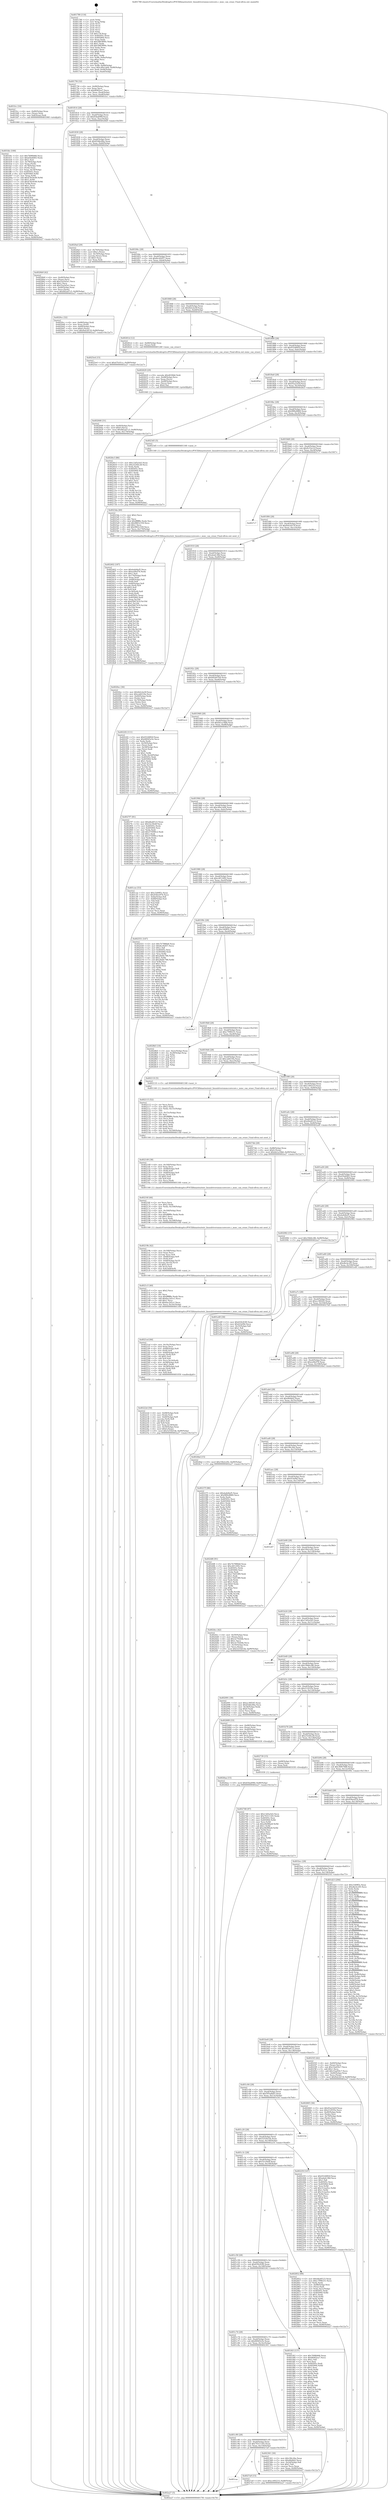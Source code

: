 digraph "0x401780" {
  label = "0x401780 (/mnt/c/Users/mathe/Desktop/tcc/POCII/binaries/extr_linuxdriversmmccorecore.c_mmc_can_erase_Final-ollvm.out::main(0))"
  labelloc = "t"
  node[shape=record]

  Entry [label="",width=0.3,height=0.3,shape=circle,fillcolor=black,style=filled]
  "0x4017f4" [label="{
     0x4017f4 [32]\l
     | [instrs]\l
     &nbsp;&nbsp;0x4017f4 \<+6\>: mov -0x90(%rbp),%eax\l
     &nbsp;&nbsp;0x4017fa \<+2\>: mov %eax,%ecx\l
     &nbsp;&nbsp;0x4017fc \<+6\>: sub $0x804f2ea7,%ecx\l
     &nbsp;&nbsp;0x401802 \<+6\>: mov %eax,-0xa4(%rbp)\l
     &nbsp;&nbsp;0x401808 \<+6\>: mov %ecx,-0xa8(%rbp)\l
     &nbsp;&nbsp;0x40180e \<+6\>: je 0000000000401fcc \<main+0x84c\>\l
  }"]
  "0x401fcc" [label="{
     0x401fcc [16]\l
     | [instrs]\l
     &nbsp;&nbsp;0x401fcc \<+4\>: mov -0x80(%rbp),%rax\l
     &nbsp;&nbsp;0x401fd0 \<+3\>: mov (%rax),%rax\l
     &nbsp;&nbsp;0x401fd3 \<+4\>: mov 0x8(%rax),%rdi\l
     &nbsp;&nbsp;0x401fd7 \<+5\>: call 0000000000401060 \<atoi@plt\>\l
     | [calls]\l
     &nbsp;&nbsp;0x401060 \{1\} (unknown)\l
  }"]
  "0x401814" [label="{
     0x401814 [28]\l
     | [instrs]\l
     &nbsp;&nbsp;0x401814 \<+5\>: jmp 0000000000401819 \<main+0x99\>\l
     &nbsp;&nbsp;0x401819 \<+6\>: mov -0xa4(%rbp),%eax\l
     &nbsp;&nbsp;0x40181f \<+5\>: sub $0x83ba696f,%eax\l
     &nbsp;&nbsp;0x401824 \<+6\>: mov %eax,-0xac(%rbp)\l
     &nbsp;&nbsp;0x40182a \<+6\>: je 00000000004026b9 \<main+0xf39\>\l
  }"]
  Exit [label="",width=0.3,height=0.3,shape=circle,fillcolor=black,style=filled,peripheries=2]
  "0x4026b9" [label="{
     0x4026b9 [42]\l
     | [instrs]\l
     &nbsp;&nbsp;0x4026b9 \<+4\>: mov -0x40(%rbp),%rax\l
     &nbsp;&nbsp;0x4026bd \<+2\>: mov (%rax),%ecx\l
     &nbsp;&nbsp;0x4026bf \<+6\>: add $0x55a5d3e1,%ecx\l
     &nbsp;&nbsp;0x4026c5 \<+3\>: add $0x1,%ecx\l
     &nbsp;&nbsp;0x4026c8 \<+6\>: sub $0x55a5d3e1,%ecx\l
     &nbsp;&nbsp;0x4026ce \<+4\>: mov -0x40(%rbp),%rax\l
     &nbsp;&nbsp;0x4026d2 \<+2\>: mov %ecx,(%rax)\l
     &nbsp;&nbsp;0x4026d4 \<+10\>: movl $0x482a47c5,-0x90(%rbp)\l
     &nbsp;&nbsp;0x4026de \<+5\>: jmp 0000000000402a27 \<main+0x12a7\>\l
  }"]
  "0x401830" [label="{
     0x401830 [28]\l
     | [instrs]\l
     &nbsp;&nbsp;0x401830 \<+5\>: jmp 0000000000401835 \<main+0xb5\>\l
     &nbsp;&nbsp;0x401835 \<+6\>: mov -0xa4(%rbp),%eax\l
     &nbsp;&nbsp;0x40183b \<+5\>: sub $0x83dbc66a,%eax\l
     &nbsp;&nbsp;0x401840 \<+6\>: mov %eax,-0xb0(%rbp)\l
     &nbsp;&nbsp;0x401846 \<+6\>: je 00000000004020af \<main+0x92f\>\l
  }"]
  "0x401cac" [label="{
     0x401cac\l
  }", style=dashed]
  "0x4020af" [label="{
     0x4020af [29]\l
     | [instrs]\l
     &nbsp;&nbsp;0x4020af \<+4\>: mov -0x70(%rbp),%rax\l
     &nbsp;&nbsp;0x4020b3 \<+6\>: movl $0x1,(%rax)\l
     &nbsp;&nbsp;0x4020b9 \<+4\>: mov -0x70(%rbp),%rax\l
     &nbsp;&nbsp;0x4020bd \<+3\>: movslq (%rax),%rax\l
     &nbsp;&nbsp;0x4020c0 \<+4\>: shl $0x5,%rax\l
     &nbsp;&nbsp;0x4020c4 \<+3\>: mov %rax,%rdi\l
     &nbsp;&nbsp;0x4020c7 \<+5\>: call 0000000000401050 \<malloc@plt\>\l
     | [calls]\l
     &nbsp;&nbsp;0x401050 \{1\} (unknown)\l
  }"]
  "0x40184c" [label="{
     0x40184c [28]\l
     | [instrs]\l
     &nbsp;&nbsp;0x40184c \<+5\>: jmp 0000000000401851 \<main+0xd1\>\l
     &nbsp;&nbsp;0x401851 \<+6\>: mov -0xa4(%rbp),%eax\l
     &nbsp;&nbsp;0x401857 \<+5\>: sub $0x8cc82f57,%eax\l
     &nbsp;&nbsp;0x40185c \<+6\>: mov %eax,-0xb4(%rbp)\l
     &nbsp;&nbsp;0x401862 \<+6\>: je 00000000004025e4 \<main+0xe64\>\l
  }"]
  "0x4027a9" [label="{
     0x4027a9 [15]\l
     | [instrs]\l
     &nbsp;&nbsp;0x4027a9 \<+10\>: movl $0xcc69221f,-0x90(%rbp)\l
     &nbsp;&nbsp;0x4027b3 \<+5\>: jmp 0000000000402a27 \<main+0x12a7\>\l
  }"]
  "0x4025e4" [label="{
     0x4025e4 [15]\l
     | [instrs]\l
     &nbsp;&nbsp;0x4025e4 \<+10\>: movl $0x47fc01cc,-0x90(%rbp)\l
     &nbsp;&nbsp;0x4025ee \<+5\>: jmp 0000000000402a27 \<main+0x12a7\>\l
  }"]
  "0x401868" [label="{
     0x401868 [28]\l
     | [instrs]\l
     &nbsp;&nbsp;0x401868 \<+5\>: jmp 000000000040186d \<main+0xed\>\l
     &nbsp;&nbsp;0x40186d \<+6\>: mov -0xa4(%rbp),%eax\l
     &nbsp;&nbsp;0x401873 \<+5\>: sub $0x8d2cbc0f,%eax\l
     &nbsp;&nbsp;0x401878 \<+6\>: mov %eax,-0xb8(%rbp)\l
     &nbsp;&nbsp;0x40187e \<+6\>: je 000000000040261d \<main+0xe9d\>\l
  }"]
  "0x402748" [label="{
     0x402748 [97]\l
     | [instrs]\l
     &nbsp;&nbsp;0x402748 \<+5\>: mov $0x13d5a5d3,%ecx\l
     &nbsp;&nbsp;0x40274d \<+5\>: mov $0x70311165,%edx\l
     &nbsp;&nbsp;0x402752 \<+7\>: mov 0x40505c,%esi\l
     &nbsp;&nbsp;0x402759 \<+8\>: mov 0x405064,%r8d\l
     &nbsp;&nbsp;0x402761 \<+3\>: mov %esi,%r9d\l
     &nbsp;&nbsp;0x402764 \<+7\>: sub $0xe0b98be8,%r9d\l
     &nbsp;&nbsp;0x40276b \<+4\>: sub $0x1,%r9d\l
     &nbsp;&nbsp;0x40276f \<+7\>: add $0xe0b98be8,%r9d\l
     &nbsp;&nbsp;0x402776 \<+4\>: imul %r9d,%esi\l
     &nbsp;&nbsp;0x40277a \<+3\>: and $0x1,%esi\l
     &nbsp;&nbsp;0x40277d \<+3\>: cmp $0x0,%esi\l
     &nbsp;&nbsp;0x402780 \<+4\>: sete %r10b\l
     &nbsp;&nbsp;0x402784 \<+4\>: cmp $0xa,%r8d\l
     &nbsp;&nbsp;0x402788 \<+4\>: setl %r11b\l
     &nbsp;&nbsp;0x40278c \<+3\>: mov %r10b,%bl\l
     &nbsp;&nbsp;0x40278f \<+3\>: and %r11b,%bl\l
     &nbsp;&nbsp;0x402792 \<+3\>: xor %r11b,%r10b\l
     &nbsp;&nbsp;0x402795 \<+3\>: or %r10b,%bl\l
     &nbsp;&nbsp;0x402798 \<+3\>: test $0x1,%bl\l
     &nbsp;&nbsp;0x40279b \<+3\>: cmovne %edx,%ecx\l
     &nbsp;&nbsp;0x40279e \<+6\>: mov %ecx,-0x90(%rbp)\l
     &nbsp;&nbsp;0x4027a4 \<+5\>: jmp 0000000000402a27 \<main+0x12a7\>\l
  }"]
  "0x40261d" [label="{
     0x40261d [12]\l
     | [instrs]\l
     &nbsp;&nbsp;0x40261d \<+4\>: mov -0x68(%rbp),%rax\l
     &nbsp;&nbsp;0x402621 \<+3\>: mov (%rax),%rdi\l
     &nbsp;&nbsp;0x402624 \<+5\>: call 0000000000401240 \<mmc_can_erase\>\l
     | [calls]\l
     &nbsp;&nbsp;0x401240 \{1\} (/mnt/c/Users/mathe/Desktop/tcc/POCII/binaries/extr_linuxdriversmmccorecore.c_mmc_can_erase_Final-ollvm.out::mmc_can_erase)\l
  }"]
  "0x401884" [label="{
     0x401884 [28]\l
     | [instrs]\l
     &nbsp;&nbsp;0x401884 \<+5\>: jmp 0000000000401889 \<main+0x109\>\l
     &nbsp;&nbsp;0x401889 \<+6\>: mov -0xa4(%rbp),%eax\l
     &nbsp;&nbsp;0x40188f \<+5\>: sub $0x9324892f,%eax\l
     &nbsp;&nbsp;0x401894 \<+6\>: mov %eax,-0xbc(%rbp)\l
     &nbsp;&nbsp;0x40189a \<+6\>: je 000000000040295d \<main+0x11dd\>\l
  }"]
  "0x4026aa" [label="{
     0x4026aa [15]\l
     | [instrs]\l
     &nbsp;&nbsp;0x4026aa \<+10\>: movl $0x83ba696f,-0x90(%rbp)\l
     &nbsp;&nbsp;0x4026b4 \<+5\>: jmp 0000000000402a27 \<main+0x12a7\>\l
  }"]
  "0x40295d" [label="{
     0x40295d\l
  }", style=dashed]
  "0x4018a0" [label="{
     0x4018a0 [28]\l
     | [instrs]\l
     &nbsp;&nbsp;0x4018a0 \<+5\>: jmp 00000000004018a5 \<main+0x125\>\l
     &nbsp;&nbsp;0x4018a5 \<+6\>: mov -0xa4(%rbp),%eax\l
     &nbsp;&nbsp;0x4018ab \<+5\>: sub $0x93a22d3f,%eax\l
     &nbsp;&nbsp;0x4018b0 \<+6\>: mov %eax,-0xc0(%rbp)\l
     &nbsp;&nbsp;0x4018b6 \<+6\>: je 00000000004026e3 \<main+0xf63\>\l
  }"]
  "0x402646" [label="{
     0x402646 [31]\l
     | [instrs]\l
     &nbsp;&nbsp;0x402646 \<+4\>: mov -0x40(%rbp),%rcx\l
     &nbsp;&nbsp;0x40264a \<+6\>: movl $0x0,(%rcx)\l
     &nbsp;&nbsp;0x402650 \<+10\>: movl $0x482a47c5,-0x90(%rbp)\l
     &nbsp;&nbsp;0x40265a \<+6\>: mov %eax,-0x174(%rbp)\l
     &nbsp;&nbsp;0x402660 \<+5\>: jmp 0000000000402a27 \<main+0x12a7\>\l
  }"]
  "0x4026e3" [label="{
     0x4026e3 [86]\l
     | [instrs]\l
     &nbsp;&nbsp;0x4026e3 \<+5\>: mov $0x13d5a5d3,%eax\l
     &nbsp;&nbsp;0x4026e8 \<+5\>: mov $0x25244c28,%ecx\l
     &nbsp;&nbsp;0x4026ed \<+2\>: xor %edx,%edx\l
     &nbsp;&nbsp;0x4026ef \<+7\>: mov 0x40505c,%esi\l
     &nbsp;&nbsp;0x4026f6 \<+7\>: mov 0x405064,%edi\l
     &nbsp;&nbsp;0x4026fd \<+3\>: sub $0x1,%edx\l
     &nbsp;&nbsp;0x402700 \<+3\>: mov %esi,%r8d\l
     &nbsp;&nbsp;0x402703 \<+3\>: add %edx,%r8d\l
     &nbsp;&nbsp;0x402706 \<+4\>: imul %r8d,%esi\l
     &nbsp;&nbsp;0x40270a \<+3\>: and $0x1,%esi\l
     &nbsp;&nbsp;0x40270d \<+3\>: cmp $0x0,%esi\l
     &nbsp;&nbsp;0x402710 \<+4\>: sete %r9b\l
     &nbsp;&nbsp;0x402714 \<+3\>: cmp $0xa,%edi\l
     &nbsp;&nbsp;0x402717 \<+4\>: setl %r10b\l
     &nbsp;&nbsp;0x40271b \<+3\>: mov %r9b,%r11b\l
     &nbsp;&nbsp;0x40271e \<+3\>: and %r10b,%r11b\l
     &nbsp;&nbsp;0x402721 \<+3\>: xor %r10b,%r9b\l
     &nbsp;&nbsp;0x402724 \<+3\>: or %r9b,%r11b\l
     &nbsp;&nbsp;0x402727 \<+4\>: test $0x1,%r11b\l
     &nbsp;&nbsp;0x40272b \<+3\>: cmovne %ecx,%eax\l
     &nbsp;&nbsp;0x40272e \<+6\>: mov %eax,-0x90(%rbp)\l
     &nbsp;&nbsp;0x402734 \<+5\>: jmp 0000000000402a27 \<main+0x12a7\>\l
  }"]
  "0x4018bc" [label="{
     0x4018bc [28]\l
     | [instrs]\l
     &nbsp;&nbsp;0x4018bc \<+5\>: jmp 00000000004018c1 \<main+0x141\>\l
     &nbsp;&nbsp;0x4018c1 \<+6\>: mov -0xa4(%rbp),%eax\l
     &nbsp;&nbsp;0x4018c7 \<+5\>: sub $0x989e8860,%eax\l
     &nbsp;&nbsp;0x4018cc \<+6\>: mov %eax,-0xc4(%rbp)\l
     &nbsp;&nbsp;0x4018d2 \<+6\>: je 00000000004023d5 \<main+0xc55\>\l
  }"]
  "0x402629" [label="{
     0x402629 [29]\l
     | [instrs]\l
     &nbsp;&nbsp;0x402629 \<+10\>: movabs $0x4030b6,%rdi\l
     &nbsp;&nbsp;0x402633 \<+4\>: mov -0x48(%rbp),%rcx\l
     &nbsp;&nbsp;0x402637 \<+2\>: mov %eax,(%rcx)\l
     &nbsp;&nbsp;0x402639 \<+4\>: mov -0x48(%rbp),%rcx\l
     &nbsp;&nbsp;0x40263d \<+2\>: mov (%rcx),%esi\l
     &nbsp;&nbsp;0x40263f \<+2\>: mov $0x0,%al\l
     &nbsp;&nbsp;0x402641 \<+5\>: call 0000000000401040 \<printf@plt\>\l
     | [calls]\l
     &nbsp;&nbsp;0x401040 \{1\} (unknown)\l
  }"]
  "0x4023d5" [label="{
     0x4023d5 [5]\l
     | [instrs]\l
     &nbsp;&nbsp;0x4023d5 \<+5\>: call 0000000000401160 \<next_i\>\l
     | [calls]\l
     &nbsp;&nbsp;0x401160 \{1\} (/mnt/c/Users/mathe/Desktop/tcc/POCII/binaries/extr_linuxdriversmmccorecore.c_mmc_can_erase_Final-ollvm.out::next_i)\l
  }"]
  "0x4018d8" [label="{
     0x4018d8 [28]\l
     | [instrs]\l
     &nbsp;&nbsp;0x4018d8 \<+5\>: jmp 00000000004018dd \<main+0x15d\>\l
     &nbsp;&nbsp;0x4018dd \<+6\>: mov -0xa4(%rbp),%eax\l
     &nbsp;&nbsp;0x4018e3 \<+5\>: sub $0x9c55e1cf,%eax\l
     &nbsp;&nbsp;0x4018e8 \<+6\>: mov %eax,-0xc8(%rbp)\l
     &nbsp;&nbsp;0x4018ee \<+6\>: je 00000000004027c7 \<main+0x1047\>\l
  }"]
  "0x402402" [label="{
     0x402402 [187]\l
     | [instrs]\l
     &nbsp;&nbsp;0x402402 \<+5\>: mov $0xda4d4ef5,%ecx\l
     &nbsp;&nbsp;0x402407 \<+5\>: mov $0xeef4ef76,%edx\l
     &nbsp;&nbsp;0x40240c \<+3\>: mov $0x1,%sil\l
     &nbsp;&nbsp;0x40240f \<+6\>: mov -0x170(%rbp),%edi\l
     &nbsp;&nbsp;0x402415 \<+3\>: imul %eax,%edi\l
     &nbsp;&nbsp;0x402418 \<+4\>: mov -0x68(%rbp),%r8\l
     &nbsp;&nbsp;0x40241c \<+3\>: mov (%r8),%r8\l
     &nbsp;&nbsp;0x40241f \<+4\>: mov -0x60(%rbp),%r9\l
     &nbsp;&nbsp;0x402423 \<+3\>: movslq (%r9),%r9\l
     &nbsp;&nbsp;0x402426 \<+4\>: shl $0x5,%r9\l
     &nbsp;&nbsp;0x40242a \<+3\>: add %r9,%r8\l
     &nbsp;&nbsp;0x40242d \<+4\>: mov 0x18(%r8),%r8\l
     &nbsp;&nbsp;0x402431 \<+3\>: mov %edi,(%r8)\l
     &nbsp;&nbsp;0x402434 \<+7\>: mov 0x40505c,%eax\l
     &nbsp;&nbsp;0x40243b \<+7\>: mov 0x405064,%edi\l
     &nbsp;&nbsp;0x402442 \<+3\>: mov %eax,%r10d\l
     &nbsp;&nbsp;0x402445 \<+7\>: add $0xf5847419,%r10d\l
     &nbsp;&nbsp;0x40244c \<+4\>: sub $0x1,%r10d\l
     &nbsp;&nbsp;0x402450 \<+7\>: sub $0xf5847419,%r10d\l
     &nbsp;&nbsp;0x402457 \<+4\>: imul %r10d,%eax\l
     &nbsp;&nbsp;0x40245b \<+3\>: and $0x1,%eax\l
     &nbsp;&nbsp;0x40245e \<+3\>: cmp $0x0,%eax\l
     &nbsp;&nbsp;0x402461 \<+4\>: sete %r11b\l
     &nbsp;&nbsp;0x402465 \<+3\>: cmp $0xa,%edi\l
     &nbsp;&nbsp;0x402468 \<+3\>: setl %bl\l
     &nbsp;&nbsp;0x40246b \<+3\>: mov %r11b,%r14b\l
     &nbsp;&nbsp;0x40246e \<+4\>: xor $0xff,%r14b\l
     &nbsp;&nbsp;0x402472 \<+3\>: mov %bl,%r15b\l
     &nbsp;&nbsp;0x402475 \<+4\>: xor $0xff,%r15b\l
     &nbsp;&nbsp;0x402479 \<+4\>: xor $0x0,%sil\l
     &nbsp;&nbsp;0x40247d \<+3\>: mov %r14b,%r12b\l
     &nbsp;&nbsp;0x402480 \<+4\>: and $0x0,%r12b\l
     &nbsp;&nbsp;0x402484 \<+3\>: and %sil,%r11b\l
     &nbsp;&nbsp;0x402487 \<+3\>: mov %r15b,%r13b\l
     &nbsp;&nbsp;0x40248a \<+4\>: and $0x0,%r13b\l
     &nbsp;&nbsp;0x40248e \<+3\>: and %sil,%bl\l
     &nbsp;&nbsp;0x402491 \<+3\>: or %r11b,%r12b\l
     &nbsp;&nbsp;0x402494 \<+3\>: or %bl,%r13b\l
     &nbsp;&nbsp;0x402497 \<+3\>: xor %r13b,%r12b\l
     &nbsp;&nbsp;0x40249a \<+3\>: or %r15b,%r14b\l
     &nbsp;&nbsp;0x40249d \<+4\>: xor $0xff,%r14b\l
     &nbsp;&nbsp;0x4024a1 \<+4\>: or $0x0,%sil\l
     &nbsp;&nbsp;0x4024a5 \<+3\>: and %sil,%r14b\l
     &nbsp;&nbsp;0x4024a8 \<+3\>: or %r14b,%r12b\l
     &nbsp;&nbsp;0x4024ab \<+4\>: test $0x1,%r12b\l
     &nbsp;&nbsp;0x4024af \<+3\>: cmovne %edx,%ecx\l
     &nbsp;&nbsp;0x4024b2 \<+6\>: mov %ecx,-0x90(%rbp)\l
     &nbsp;&nbsp;0x4024b8 \<+5\>: jmp 0000000000402a27 \<main+0x12a7\>\l
  }"]
  "0x4027c7" [label="{
     0x4027c7\l
  }", style=dashed]
  "0x4018f4" [label="{
     0x4018f4 [28]\l
     | [instrs]\l
     &nbsp;&nbsp;0x4018f4 \<+5\>: jmp 00000000004018f9 \<main+0x179\>\l
     &nbsp;&nbsp;0x4018f9 \<+6\>: mov -0xa4(%rbp),%eax\l
     &nbsp;&nbsp;0x4018ff \<+5\>: sub $0x9eb3d13f,%eax\l
     &nbsp;&nbsp;0x401904 \<+6\>: mov %eax,-0xcc(%rbp)\l
     &nbsp;&nbsp;0x40190a \<+6\>: je 00000000004020ec \<main+0x96c\>\l
  }"]
  "0x4023da" [label="{
     0x4023da [40]\l
     | [instrs]\l
     &nbsp;&nbsp;0x4023da \<+5\>: mov $0x2,%ecx\l
     &nbsp;&nbsp;0x4023df \<+1\>: cltd\l
     &nbsp;&nbsp;0x4023e0 \<+2\>: idiv %ecx\l
     &nbsp;&nbsp;0x4023e2 \<+6\>: imul $0xfffffffe,%edx,%ecx\l
     &nbsp;&nbsp;0x4023e8 \<+6\>: sub $0x9863c559,%ecx\l
     &nbsp;&nbsp;0x4023ee \<+3\>: add $0x1,%ecx\l
     &nbsp;&nbsp;0x4023f1 \<+6\>: add $0x9863c559,%ecx\l
     &nbsp;&nbsp;0x4023f7 \<+6\>: mov %ecx,-0x170(%rbp)\l
     &nbsp;&nbsp;0x4023fd \<+5\>: call 0000000000401160 \<next_i\>\l
     | [calls]\l
     &nbsp;&nbsp;0x401160 \{1\} (/mnt/c/Users/mathe/Desktop/tcc/POCII/binaries/extr_linuxdriversmmccorecore.c_mmc_can_erase_Final-ollvm.out::next_i)\l
  }"]
  "0x4020ec" [label="{
     0x4020ec [36]\l
     | [instrs]\l
     &nbsp;&nbsp;0x4020ec \<+5\>: mov $0x8d2cbc0f,%eax\l
     &nbsp;&nbsp;0x4020f1 \<+5\>: mov $0xcab633fa,%ecx\l
     &nbsp;&nbsp;0x4020f6 \<+4\>: mov -0x60(%rbp),%rdx\l
     &nbsp;&nbsp;0x4020fa \<+2\>: mov (%rdx),%esi\l
     &nbsp;&nbsp;0x4020fc \<+4\>: mov -0x70(%rbp),%rdx\l
     &nbsp;&nbsp;0x402100 \<+2\>: cmp (%rdx),%esi\l
     &nbsp;&nbsp;0x402102 \<+3\>: cmovl %ecx,%eax\l
     &nbsp;&nbsp;0x402105 \<+6\>: mov %eax,-0x90(%rbp)\l
     &nbsp;&nbsp;0x40210b \<+5\>: jmp 0000000000402a27 \<main+0x12a7\>\l
  }"]
  "0x401910" [label="{
     0x401910 [28]\l
     | [instrs]\l
     &nbsp;&nbsp;0x401910 \<+5\>: jmp 0000000000401915 \<main+0x195\>\l
     &nbsp;&nbsp;0x401915 \<+6\>: mov -0xa4(%rbp),%eax\l
     &nbsp;&nbsp;0x40191b \<+5\>: sub $0xabafc38d,%eax\l
     &nbsp;&nbsp;0x401920 \<+6\>: mov %eax,-0xd0(%rbp)\l
     &nbsp;&nbsp;0x401926 \<+6\>: je 00000000004022f2 \<main+0xb72\>\l
  }"]
  "0x401c90" [label="{
     0x401c90 [28]\l
     | [instrs]\l
     &nbsp;&nbsp;0x401c90 \<+5\>: jmp 0000000000401c95 \<main+0x515\>\l
     &nbsp;&nbsp;0x401c95 \<+6\>: mov -0xa4(%rbp),%eax\l
     &nbsp;&nbsp;0x401c9b \<+5\>: sub $0x70311165,%eax\l
     &nbsp;&nbsp;0x401ca0 \<+6\>: mov %eax,-0x150(%rbp)\l
     &nbsp;&nbsp;0x401ca6 \<+6\>: je 00000000004027a9 \<main+0x1029\>\l
  }"]
  "0x4022f2" [label="{
     0x4022f2 [111]\l
     | [instrs]\l
     &nbsp;&nbsp;0x4022f2 \<+5\>: mov $0x9324892f,%eax\l
     &nbsp;&nbsp;0x4022f7 \<+5\>: mov $0x66045e5e,%ecx\l
     &nbsp;&nbsp;0x4022fc \<+2\>: xor %edx,%edx\l
     &nbsp;&nbsp;0x4022fe \<+4\>: mov -0x50(%rbp),%rsi\l
     &nbsp;&nbsp;0x402302 \<+2\>: mov (%rsi),%edi\l
     &nbsp;&nbsp;0x402304 \<+4\>: mov -0x58(%rbp),%rsi\l
     &nbsp;&nbsp;0x402308 \<+2\>: cmp (%rsi),%edi\l
     &nbsp;&nbsp;0x40230a \<+4\>: setl %r8b\l
     &nbsp;&nbsp;0x40230e \<+4\>: and $0x1,%r8b\l
     &nbsp;&nbsp;0x402312 \<+4\>: mov %r8b,-0x2d(%rbp)\l
     &nbsp;&nbsp;0x402316 \<+7\>: mov 0x40505c,%edi\l
     &nbsp;&nbsp;0x40231d \<+8\>: mov 0x405064,%r9d\l
     &nbsp;&nbsp;0x402325 \<+3\>: sub $0x1,%edx\l
     &nbsp;&nbsp;0x402328 \<+3\>: mov %edi,%r10d\l
     &nbsp;&nbsp;0x40232b \<+3\>: add %edx,%r10d\l
     &nbsp;&nbsp;0x40232e \<+4\>: imul %r10d,%edi\l
     &nbsp;&nbsp;0x402332 \<+3\>: and $0x1,%edi\l
     &nbsp;&nbsp;0x402335 \<+3\>: cmp $0x0,%edi\l
     &nbsp;&nbsp;0x402338 \<+4\>: sete %r8b\l
     &nbsp;&nbsp;0x40233c \<+4\>: cmp $0xa,%r9d\l
     &nbsp;&nbsp;0x402340 \<+4\>: setl %r11b\l
     &nbsp;&nbsp;0x402344 \<+3\>: mov %r8b,%bl\l
     &nbsp;&nbsp;0x402347 \<+3\>: and %r11b,%bl\l
     &nbsp;&nbsp;0x40234a \<+3\>: xor %r11b,%r8b\l
     &nbsp;&nbsp;0x40234d \<+3\>: or %r8b,%bl\l
     &nbsp;&nbsp;0x402350 \<+3\>: test $0x1,%bl\l
     &nbsp;&nbsp;0x402353 \<+3\>: cmovne %ecx,%eax\l
     &nbsp;&nbsp;0x402356 \<+6\>: mov %eax,-0x90(%rbp)\l
     &nbsp;&nbsp;0x40235c \<+5\>: jmp 0000000000402a27 \<main+0x12a7\>\l
  }"]
  "0x40192c" [label="{
     0x40192c [28]\l
     | [instrs]\l
     &nbsp;&nbsp;0x40192c \<+5\>: jmp 0000000000401931 \<main+0x1b1\>\l
     &nbsp;&nbsp;0x401931 \<+6\>: mov -0xa4(%rbp),%eax\l
     &nbsp;&nbsp;0x401937 \<+5\>: sub $0xb82b07b9,%eax\l
     &nbsp;&nbsp;0x40193c \<+6\>: mov %eax,-0xd4(%rbp)\l
     &nbsp;&nbsp;0x401942 \<+6\>: je 0000000000401ec2 \<main+0x742\>\l
  }"]
  "0x402361" [label="{
     0x402361 [30]\l
     | [instrs]\l
     &nbsp;&nbsp;0x402361 \<+5\>: mov $0x1f6c26a,%eax\l
     &nbsp;&nbsp;0x402366 \<+5\>: mov $0xd6d4d2,%ecx\l
     &nbsp;&nbsp;0x40236b \<+3\>: mov -0x2d(%rbp),%dl\l
     &nbsp;&nbsp;0x40236e \<+3\>: test $0x1,%dl\l
     &nbsp;&nbsp;0x402371 \<+3\>: cmovne %ecx,%eax\l
     &nbsp;&nbsp;0x402374 \<+6\>: mov %eax,-0x90(%rbp)\l
     &nbsp;&nbsp;0x40237a \<+5\>: jmp 0000000000402a27 \<main+0x12a7\>\l
  }"]
  "0x401ec2" [label="{
     0x401ec2\l
  }", style=dashed]
  "0x401948" [label="{
     0x401948 [28]\l
     | [instrs]\l
     &nbsp;&nbsp;0x401948 \<+5\>: jmp 000000000040194d \<main+0x1cd\>\l
     &nbsp;&nbsp;0x40194d \<+6\>: mov -0xa4(%rbp),%eax\l
     &nbsp;&nbsp;0x401953 \<+5\>: sub $0xbb1a18b6,%eax\l
     &nbsp;&nbsp;0x401958 \<+6\>: mov %eax,-0xd8(%rbp)\l
     &nbsp;&nbsp;0x40195e \<+6\>: je 00000000004027f7 \<main+0x1077\>\l
  }"]
  "0x40222d" [label="{
     0x40222d [50]\l
     | [instrs]\l
     &nbsp;&nbsp;0x40222d \<+4\>: mov -0x68(%rbp),%rdi\l
     &nbsp;&nbsp;0x402231 \<+3\>: mov (%rdi),%rdi\l
     &nbsp;&nbsp;0x402234 \<+4\>: mov -0x60(%rbp),%r8\l
     &nbsp;&nbsp;0x402238 \<+3\>: movslq (%r8),%r8\l
     &nbsp;&nbsp;0x40223b \<+4\>: shl $0x5,%r8\l
     &nbsp;&nbsp;0x40223f \<+3\>: add %r8,%rdi\l
     &nbsp;&nbsp;0x402242 \<+4\>: mov %rax,0x18(%rdi)\l
     &nbsp;&nbsp;0x402246 \<+4\>: mov -0x50(%rbp),%rax\l
     &nbsp;&nbsp;0x40224a \<+6\>: movl $0x0,(%rax)\l
     &nbsp;&nbsp;0x402250 \<+10\>: movl $0x5255b53b,-0x90(%rbp)\l
     &nbsp;&nbsp;0x40225a \<+5\>: jmp 0000000000402a27 \<main+0x12a7\>\l
  }"]
  "0x4027f7" [label="{
     0x4027f7 [91]\l
     | [instrs]\l
     &nbsp;&nbsp;0x4027f7 \<+5\>: mov $0xd4a4f123,%eax\l
     &nbsp;&nbsp;0x4027fc \<+5\>: mov $0x52c50eff,%ecx\l
     &nbsp;&nbsp;0x402801 \<+7\>: mov 0x40505c,%edx\l
     &nbsp;&nbsp;0x402808 \<+7\>: mov 0x405064,%esi\l
     &nbsp;&nbsp;0x40280f \<+2\>: mov %edx,%edi\l
     &nbsp;&nbsp;0x402811 \<+6\>: add $0x575090c2,%edi\l
     &nbsp;&nbsp;0x402817 \<+3\>: sub $0x1,%edi\l
     &nbsp;&nbsp;0x40281a \<+6\>: sub $0x575090c2,%edi\l
     &nbsp;&nbsp;0x402820 \<+3\>: imul %edi,%edx\l
     &nbsp;&nbsp;0x402823 \<+3\>: and $0x1,%edx\l
     &nbsp;&nbsp;0x402826 \<+3\>: cmp $0x0,%edx\l
     &nbsp;&nbsp;0x402829 \<+4\>: sete %r8b\l
     &nbsp;&nbsp;0x40282d \<+3\>: cmp $0xa,%esi\l
     &nbsp;&nbsp;0x402830 \<+4\>: setl %r9b\l
     &nbsp;&nbsp;0x402834 \<+3\>: mov %r8b,%r10b\l
     &nbsp;&nbsp;0x402837 \<+3\>: and %r9b,%r10b\l
     &nbsp;&nbsp;0x40283a \<+3\>: xor %r9b,%r8b\l
     &nbsp;&nbsp;0x40283d \<+3\>: or %r8b,%r10b\l
     &nbsp;&nbsp;0x402840 \<+4\>: test $0x1,%r10b\l
     &nbsp;&nbsp;0x402844 \<+3\>: cmovne %ecx,%eax\l
     &nbsp;&nbsp;0x402847 \<+6\>: mov %eax,-0x90(%rbp)\l
     &nbsp;&nbsp;0x40284d \<+5\>: jmp 0000000000402a27 \<main+0x12a7\>\l
  }"]
  "0x401964" [label="{
     0x401964 [28]\l
     | [instrs]\l
     &nbsp;&nbsp;0x401964 \<+5\>: jmp 0000000000401969 \<main+0x1e9\>\l
     &nbsp;&nbsp;0x401969 \<+6\>: mov -0xa4(%rbp),%eax\l
     &nbsp;&nbsp;0x40196f \<+5\>: sub $0xc49e1dd4,%eax\l
     &nbsp;&nbsp;0x401974 \<+6\>: mov %eax,-0xdc(%rbp)\l
     &nbsp;&nbsp;0x40197a \<+6\>: je 0000000000401cee \<main+0x56e\>\l
  }"]
  "0x4021ed" [label="{
     0x4021ed [64]\l
     | [instrs]\l
     &nbsp;&nbsp;0x4021ed \<+6\>: mov -0x16c(%rbp),%ecx\l
     &nbsp;&nbsp;0x4021f3 \<+3\>: imul %eax,%ecx\l
     &nbsp;&nbsp;0x4021f6 \<+4\>: mov -0x68(%rbp),%r8\l
     &nbsp;&nbsp;0x4021fa \<+3\>: mov (%r8),%r8\l
     &nbsp;&nbsp;0x4021fd \<+4\>: mov -0x60(%rbp),%r9\l
     &nbsp;&nbsp;0x402201 \<+3\>: movslq (%r9),%r9\l
     &nbsp;&nbsp;0x402204 \<+4\>: shl $0x5,%r9\l
     &nbsp;&nbsp;0x402208 \<+3\>: add %r9,%r8\l
     &nbsp;&nbsp;0x40220b \<+4\>: mov %ecx,0x10(%r8)\l
     &nbsp;&nbsp;0x40220f \<+4\>: mov -0x58(%rbp),%r8\l
     &nbsp;&nbsp;0x402213 \<+7\>: movl $0x1,(%r8)\l
     &nbsp;&nbsp;0x40221a \<+4\>: mov -0x58(%rbp),%r8\l
     &nbsp;&nbsp;0x40221e \<+3\>: movslq (%r8),%r8\l
     &nbsp;&nbsp;0x402221 \<+4\>: shl $0x2,%r8\l
     &nbsp;&nbsp;0x402225 \<+3\>: mov %r8,%rdi\l
     &nbsp;&nbsp;0x402228 \<+5\>: call 0000000000401050 \<malloc@plt\>\l
     | [calls]\l
     &nbsp;&nbsp;0x401050 \{1\} (unknown)\l
  }"]
  "0x401cee" [label="{
     0x401cee [53]\l
     | [instrs]\l
     &nbsp;&nbsp;0x401cee \<+5\>: mov $0xc5d0ff3c,%eax\l
     &nbsp;&nbsp;0x401cf3 \<+5\>: mov $0x456ee976,%ecx\l
     &nbsp;&nbsp;0x401cf8 \<+6\>: mov -0x8a(%rbp),%dl\l
     &nbsp;&nbsp;0x401cfe \<+7\>: mov -0x89(%rbp),%sil\l
     &nbsp;&nbsp;0x401d05 \<+3\>: mov %dl,%dil\l
     &nbsp;&nbsp;0x401d08 \<+3\>: and %sil,%dil\l
     &nbsp;&nbsp;0x401d0b \<+3\>: xor %sil,%dl\l
     &nbsp;&nbsp;0x401d0e \<+3\>: or %dl,%dil\l
     &nbsp;&nbsp;0x401d11 \<+4\>: test $0x1,%dil\l
     &nbsp;&nbsp;0x401d15 \<+3\>: cmovne %ecx,%eax\l
     &nbsp;&nbsp;0x401d18 \<+6\>: mov %eax,-0x90(%rbp)\l
     &nbsp;&nbsp;0x401d1e \<+5\>: jmp 0000000000402a27 \<main+0x12a7\>\l
  }"]
  "0x401980" [label="{
     0x401980 [28]\l
     | [instrs]\l
     &nbsp;&nbsp;0x401980 \<+5\>: jmp 0000000000401985 \<main+0x205\>\l
     &nbsp;&nbsp;0x401985 \<+6\>: mov -0xa4(%rbp),%eax\l
     &nbsp;&nbsp;0x40198b \<+5\>: sub $0xc4f11692,%eax\l
     &nbsp;&nbsp;0x401990 \<+6\>: mov %eax,-0xe0(%rbp)\l
     &nbsp;&nbsp;0x401996 \<+6\>: je 0000000000402551 \<main+0xdd1\>\l
  }"]
  "0x402a27" [label="{
     0x402a27 [5]\l
     | [instrs]\l
     &nbsp;&nbsp;0x402a27 \<+5\>: jmp 00000000004017f4 \<main+0x74\>\l
  }"]
  "0x401780" [label="{
     0x401780 [116]\l
     | [instrs]\l
     &nbsp;&nbsp;0x401780 \<+1\>: push %rbp\l
     &nbsp;&nbsp;0x401781 \<+3\>: mov %rsp,%rbp\l
     &nbsp;&nbsp;0x401784 \<+2\>: push %r15\l
     &nbsp;&nbsp;0x401786 \<+2\>: push %r14\l
     &nbsp;&nbsp;0x401788 \<+2\>: push %r13\l
     &nbsp;&nbsp;0x40178a \<+2\>: push %r12\l
     &nbsp;&nbsp;0x40178c \<+1\>: push %rbx\l
     &nbsp;&nbsp;0x40178d \<+7\>: sub $0x178,%rsp\l
     &nbsp;&nbsp;0x401794 \<+7\>: mov 0x40505c,%eax\l
     &nbsp;&nbsp;0x40179b \<+7\>: mov 0x405064,%ecx\l
     &nbsp;&nbsp;0x4017a2 \<+2\>: mov %eax,%edx\l
     &nbsp;&nbsp;0x4017a4 \<+6\>: sub $0x5883800c,%edx\l
     &nbsp;&nbsp;0x4017aa \<+3\>: sub $0x1,%edx\l
     &nbsp;&nbsp;0x4017ad \<+6\>: add $0x5883800c,%edx\l
     &nbsp;&nbsp;0x4017b3 \<+3\>: imul %edx,%eax\l
     &nbsp;&nbsp;0x4017b6 \<+3\>: and $0x1,%eax\l
     &nbsp;&nbsp;0x4017b9 \<+3\>: cmp $0x0,%eax\l
     &nbsp;&nbsp;0x4017bc \<+4\>: sete %r8b\l
     &nbsp;&nbsp;0x4017c0 \<+4\>: and $0x1,%r8b\l
     &nbsp;&nbsp;0x4017c4 \<+7\>: mov %r8b,-0x8a(%rbp)\l
     &nbsp;&nbsp;0x4017cb \<+3\>: cmp $0xa,%ecx\l
     &nbsp;&nbsp;0x4017ce \<+4\>: setl %r8b\l
     &nbsp;&nbsp;0x4017d2 \<+4\>: and $0x1,%r8b\l
     &nbsp;&nbsp;0x4017d6 \<+7\>: mov %r8b,-0x89(%rbp)\l
     &nbsp;&nbsp;0x4017dd \<+10\>: movl $0xc49e1dd4,-0x90(%rbp)\l
     &nbsp;&nbsp;0x4017e7 \<+6\>: mov %edi,-0x94(%rbp)\l
     &nbsp;&nbsp;0x4017ed \<+7\>: mov %rsi,-0xa0(%rbp)\l
  }"]
  "0x4021c5" [label="{
     0x4021c5 [40]\l
     | [instrs]\l
     &nbsp;&nbsp;0x4021c5 \<+5\>: mov $0x2,%ecx\l
     &nbsp;&nbsp;0x4021ca \<+1\>: cltd\l
     &nbsp;&nbsp;0x4021cb \<+2\>: idiv %ecx\l
     &nbsp;&nbsp;0x4021cd \<+6\>: imul $0xfffffffe,%edx,%ecx\l
     &nbsp;&nbsp;0x4021d3 \<+6\>: add $0x6ac2d1e1,%ecx\l
     &nbsp;&nbsp;0x4021d9 \<+3\>: add $0x1,%ecx\l
     &nbsp;&nbsp;0x4021dc \<+6\>: sub $0x6ac2d1e1,%ecx\l
     &nbsp;&nbsp;0x4021e2 \<+6\>: mov %ecx,-0x16c(%rbp)\l
     &nbsp;&nbsp;0x4021e8 \<+5\>: call 0000000000401160 \<next_i\>\l
     | [calls]\l
     &nbsp;&nbsp;0x401160 \{1\} (/mnt/c/Users/mathe/Desktop/tcc/POCII/binaries/extr_linuxdriversmmccorecore.c_mmc_can_erase_Final-ollvm.out::next_i)\l
  }"]
  "0x402551" [label="{
     0x402551 [147]\l
     | [instrs]\l
     &nbsp;&nbsp;0x402551 \<+5\>: mov $0x7b7986b8,%eax\l
     &nbsp;&nbsp;0x402556 \<+5\>: mov $0x8cc82f57,%ecx\l
     &nbsp;&nbsp;0x40255b \<+2\>: mov $0x1,%dl\l
     &nbsp;&nbsp;0x40255d \<+7\>: mov 0x40505c,%esi\l
     &nbsp;&nbsp;0x402564 \<+7\>: mov 0x405064,%edi\l
     &nbsp;&nbsp;0x40256b \<+3\>: mov %esi,%r8d\l
     &nbsp;&nbsp;0x40256e \<+7\>: add $0x26d4c786,%r8d\l
     &nbsp;&nbsp;0x402575 \<+4\>: sub $0x1,%r8d\l
     &nbsp;&nbsp;0x402579 \<+7\>: sub $0x26d4c786,%r8d\l
     &nbsp;&nbsp;0x402580 \<+4\>: imul %r8d,%esi\l
     &nbsp;&nbsp;0x402584 \<+3\>: and $0x1,%esi\l
     &nbsp;&nbsp;0x402587 \<+3\>: cmp $0x0,%esi\l
     &nbsp;&nbsp;0x40258a \<+4\>: sete %r9b\l
     &nbsp;&nbsp;0x40258e \<+3\>: cmp $0xa,%edi\l
     &nbsp;&nbsp;0x402591 \<+4\>: setl %r10b\l
     &nbsp;&nbsp;0x402595 \<+3\>: mov %r9b,%r11b\l
     &nbsp;&nbsp;0x402598 \<+4\>: xor $0xff,%r11b\l
     &nbsp;&nbsp;0x40259c \<+3\>: mov %r10b,%bl\l
     &nbsp;&nbsp;0x40259f \<+3\>: xor $0xff,%bl\l
     &nbsp;&nbsp;0x4025a2 \<+3\>: xor $0x0,%dl\l
     &nbsp;&nbsp;0x4025a5 \<+3\>: mov %r11b,%r14b\l
     &nbsp;&nbsp;0x4025a8 \<+4\>: and $0x0,%r14b\l
     &nbsp;&nbsp;0x4025ac \<+3\>: and %dl,%r9b\l
     &nbsp;&nbsp;0x4025af \<+3\>: mov %bl,%r15b\l
     &nbsp;&nbsp;0x4025b2 \<+4\>: and $0x0,%r15b\l
     &nbsp;&nbsp;0x4025b6 \<+3\>: and %dl,%r10b\l
     &nbsp;&nbsp;0x4025b9 \<+3\>: or %r9b,%r14b\l
     &nbsp;&nbsp;0x4025bc \<+3\>: or %r10b,%r15b\l
     &nbsp;&nbsp;0x4025bf \<+3\>: xor %r15b,%r14b\l
     &nbsp;&nbsp;0x4025c2 \<+3\>: or %bl,%r11b\l
     &nbsp;&nbsp;0x4025c5 \<+4\>: xor $0xff,%r11b\l
     &nbsp;&nbsp;0x4025c9 \<+3\>: or $0x0,%dl\l
     &nbsp;&nbsp;0x4025cc \<+3\>: and %dl,%r11b\l
     &nbsp;&nbsp;0x4025cf \<+3\>: or %r11b,%r14b\l
     &nbsp;&nbsp;0x4025d2 \<+4\>: test $0x1,%r14b\l
     &nbsp;&nbsp;0x4025d6 \<+3\>: cmovne %ecx,%eax\l
     &nbsp;&nbsp;0x4025d9 \<+6\>: mov %eax,-0x90(%rbp)\l
     &nbsp;&nbsp;0x4025df \<+5\>: jmp 0000000000402a27 \<main+0x12a7\>\l
  }"]
  "0x40199c" [label="{
     0x40199c [28]\l
     | [instrs]\l
     &nbsp;&nbsp;0x40199c \<+5\>: jmp 00000000004019a1 \<main+0x221\>\l
     &nbsp;&nbsp;0x4019a1 \<+6\>: mov -0xa4(%rbp),%eax\l
     &nbsp;&nbsp;0x4019a7 \<+5\>: sub $0xc5d0ff3c,%eax\l
     &nbsp;&nbsp;0x4019ac \<+6\>: mov %eax,-0xe4(%rbp)\l
     &nbsp;&nbsp;0x4019b2 \<+6\>: je 00000000004028c7 \<main+0x1147\>\l
  }"]
  "0x40219b" [label="{
     0x40219b [42]\l
     | [instrs]\l
     &nbsp;&nbsp;0x40219b \<+6\>: mov -0x168(%rbp),%ecx\l
     &nbsp;&nbsp;0x4021a1 \<+3\>: imul %eax,%ecx\l
     &nbsp;&nbsp;0x4021a4 \<+3\>: movslq %ecx,%r8\l
     &nbsp;&nbsp;0x4021a7 \<+4\>: mov -0x68(%rbp),%r9\l
     &nbsp;&nbsp;0x4021ab \<+3\>: mov (%r9),%r9\l
     &nbsp;&nbsp;0x4021ae \<+4\>: mov -0x60(%rbp),%r10\l
     &nbsp;&nbsp;0x4021b2 \<+3\>: movslq (%r10),%r10\l
     &nbsp;&nbsp;0x4021b5 \<+4\>: shl $0x5,%r10\l
     &nbsp;&nbsp;0x4021b9 \<+3\>: add %r10,%r9\l
     &nbsp;&nbsp;0x4021bc \<+4\>: mov %r8,0x8(%r9)\l
     &nbsp;&nbsp;0x4021c0 \<+5\>: call 0000000000401160 \<next_i\>\l
     | [calls]\l
     &nbsp;&nbsp;0x401160 \{1\} (/mnt/c/Users/mathe/Desktop/tcc/POCII/binaries/extr_linuxdriversmmccorecore.c_mmc_can_erase_Final-ollvm.out::next_i)\l
  }"]
  "0x4028c7" [label="{
     0x4028c7\l
  }", style=dashed]
  "0x4019b8" [label="{
     0x4019b8 [28]\l
     | [instrs]\l
     &nbsp;&nbsp;0x4019b8 \<+5\>: jmp 00000000004019bd \<main+0x23d\>\l
     &nbsp;&nbsp;0x4019bd \<+6\>: mov -0xa4(%rbp),%eax\l
     &nbsp;&nbsp;0x4019c3 \<+5\>: sub $0xc7996231,%eax\l
     &nbsp;&nbsp;0x4019c8 \<+6\>: mov %eax,-0xe8(%rbp)\l
     &nbsp;&nbsp;0x4019ce \<+6\>: je 00000000004028b5 \<main+0x1135\>\l
  }"]
  "0x40216f" [label="{
     0x40216f [44]\l
     | [instrs]\l
     &nbsp;&nbsp;0x40216f \<+2\>: xor %ecx,%ecx\l
     &nbsp;&nbsp;0x402171 \<+5\>: mov $0x2,%edx\l
     &nbsp;&nbsp;0x402176 \<+6\>: mov %edx,-0x164(%rbp)\l
     &nbsp;&nbsp;0x40217c \<+1\>: cltd\l
     &nbsp;&nbsp;0x40217d \<+6\>: mov -0x164(%rbp),%esi\l
     &nbsp;&nbsp;0x402183 \<+2\>: idiv %esi\l
     &nbsp;&nbsp;0x402185 \<+6\>: imul $0xfffffffe,%edx,%edx\l
     &nbsp;&nbsp;0x40218b \<+3\>: sub $0x1,%ecx\l
     &nbsp;&nbsp;0x40218e \<+2\>: sub %ecx,%edx\l
     &nbsp;&nbsp;0x402190 \<+6\>: mov %edx,-0x168(%rbp)\l
     &nbsp;&nbsp;0x402196 \<+5\>: call 0000000000401160 \<next_i\>\l
     | [calls]\l
     &nbsp;&nbsp;0x401160 \{1\} (/mnt/c/Users/mathe/Desktop/tcc/POCII/binaries/extr_linuxdriversmmccorecore.c_mmc_can_erase_Final-ollvm.out::next_i)\l
  }"]
  "0x4028b5" [label="{
     0x4028b5 [18]\l
     | [instrs]\l
     &nbsp;&nbsp;0x4028b5 \<+3\>: mov -0x2c(%rbp),%eax\l
     &nbsp;&nbsp;0x4028b8 \<+4\>: lea -0x28(%rbp),%rsp\l
     &nbsp;&nbsp;0x4028bc \<+1\>: pop %rbx\l
     &nbsp;&nbsp;0x4028bd \<+2\>: pop %r12\l
     &nbsp;&nbsp;0x4028bf \<+2\>: pop %r13\l
     &nbsp;&nbsp;0x4028c1 \<+2\>: pop %r14\l
     &nbsp;&nbsp;0x4028c3 \<+2\>: pop %r15\l
     &nbsp;&nbsp;0x4028c5 \<+1\>: pop %rbp\l
     &nbsp;&nbsp;0x4028c6 \<+1\>: ret\l
  }"]
  "0x4019d4" [label="{
     0x4019d4 [28]\l
     | [instrs]\l
     &nbsp;&nbsp;0x4019d4 \<+5\>: jmp 00000000004019d9 \<main+0x259\>\l
     &nbsp;&nbsp;0x4019d9 \<+6\>: mov -0xa4(%rbp),%eax\l
     &nbsp;&nbsp;0x4019df \<+5\>: sub $0xcab633fa,%eax\l
     &nbsp;&nbsp;0x4019e4 \<+6\>: mov %eax,-0xec(%rbp)\l
     &nbsp;&nbsp;0x4019ea \<+6\>: je 0000000000402110 \<main+0x990\>\l
  }"]
  "0x402149" [label="{
     0x402149 [38]\l
     | [instrs]\l
     &nbsp;&nbsp;0x402149 \<+6\>: mov -0x160(%rbp),%ecx\l
     &nbsp;&nbsp;0x40214f \<+3\>: imul %eax,%ecx\l
     &nbsp;&nbsp;0x402152 \<+4\>: mov -0x68(%rbp),%r8\l
     &nbsp;&nbsp;0x402156 \<+3\>: mov (%r8),%r8\l
     &nbsp;&nbsp;0x402159 \<+4\>: mov -0x60(%rbp),%r9\l
     &nbsp;&nbsp;0x40215d \<+3\>: movslq (%r9),%r9\l
     &nbsp;&nbsp;0x402160 \<+4\>: shl $0x5,%r9\l
     &nbsp;&nbsp;0x402164 \<+3\>: add %r9,%r8\l
     &nbsp;&nbsp;0x402167 \<+3\>: mov %ecx,(%r8)\l
     &nbsp;&nbsp;0x40216a \<+5\>: call 0000000000401160 \<next_i\>\l
     | [calls]\l
     &nbsp;&nbsp;0x401160 \{1\} (/mnt/c/Users/mathe/Desktop/tcc/POCII/binaries/extr_linuxdriversmmccorecore.c_mmc_can_erase_Final-ollvm.out::next_i)\l
  }"]
  "0x402110" [label="{
     0x402110 [5]\l
     | [instrs]\l
     &nbsp;&nbsp;0x402110 \<+5\>: call 0000000000401160 \<next_i\>\l
     | [calls]\l
     &nbsp;&nbsp;0x401160 \{1\} (/mnt/c/Users/mathe/Desktop/tcc/POCII/binaries/extr_linuxdriversmmccorecore.c_mmc_can_erase_Final-ollvm.out::next_i)\l
  }"]
  "0x4019f0" [label="{
     0x4019f0 [28]\l
     | [instrs]\l
     &nbsp;&nbsp;0x4019f0 \<+5\>: jmp 00000000004019f5 \<main+0x275\>\l
     &nbsp;&nbsp;0x4019f5 \<+6\>: mov -0xa4(%rbp),%eax\l
     &nbsp;&nbsp;0x4019fb \<+5\>: sub $0xcc69221f,%eax\l
     &nbsp;&nbsp;0x401a00 \<+6\>: mov %eax,-0xf0(%rbp)\l
     &nbsp;&nbsp;0x401a06 \<+6\>: je 00000000004027db \<main+0x105b\>\l
  }"]
  "0x402115" [label="{
     0x402115 [52]\l
     | [instrs]\l
     &nbsp;&nbsp;0x402115 \<+2\>: xor %ecx,%ecx\l
     &nbsp;&nbsp;0x402117 \<+5\>: mov $0x2,%edx\l
     &nbsp;&nbsp;0x40211c \<+6\>: mov %edx,-0x15c(%rbp)\l
     &nbsp;&nbsp;0x402122 \<+1\>: cltd\l
     &nbsp;&nbsp;0x402123 \<+6\>: mov -0x15c(%rbp),%esi\l
     &nbsp;&nbsp;0x402129 \<+2\>: idiv %esi\l
     &nbsp;&nbsp;0x40212b \<+6\>: imul $0xfffffffe,%edx,%edx\l
     &nbsp;&nbsp;0x402131 \<+2\>: mov %ecx,%edi\l
     &nbsp;&nbsp;0x402133 \<+2\>: sub %edx,%edi\l
     &nbsp;&nbsp;0x402135 \<+2\>: mov %ecx,%edx\l
     &nbsp;&nbsp;0x402137 \<+3\>: sub $0x1,%edx\l
     &nbsp;&nbsp;0x40213a \<+2\>: add %edx,%edi\l
     &nbsp;&nbsp;0x40213c \<+2\>: sub %edi,%ecx\l
     &nbsp;&nbsp;0x40213e \<+6\>: mov %ecx,-0x160(%rbp)\l
     &nbsp;&nbsp;0x402144 \<+5\>: call 0000000000401160 \<next_i\>\l
     | [calls]\l
     &nbsp;&nbsp;0x401160 \{1\} (/mnt/c/Users/mathe/Desktop/tcc/POCII/binaries/extr_linuxdriversmmccorecore.c_mmc_can_erase_Final-ollvm.out::next_i)\l
  }"]
  "0x4027db" [label="{
     0x4027db [28]\l
     | [instrs]\l
     &nbsp;&nbsp;0x4027db \<+7\>: mov -0x88(%rbp),%rax\l
     &nbsp;&nbsp;0x4027e2 \<+6\>: movl $0x0,(%rax)\l
     &nbsp;&nbsp;0x4027e8 \<+10\>: movl $0xbb1a18b6,-0x90(%rbp)\l
     &nbsp;&nbsp;0x4027f2 \<+5\>: jmp 0000000000402a27 \<main+0x12a7\>\l
  }"]
  "0x401a0c" [label="{
     0x401a0c [28]\l
     | [instrs]\l
     &nbsp;&nbsp;0x401a0c \<+5\>: jmp 0000000000401a11 \<main+0x291\>\l
     &nbsp;&nbsp;0x401a11 \<+6\>: mov -0xa4(%rbp),%eax\l
     &nbsp;&nbsp;0x401a17 \<+5\>: sub $0xd4a4f123,%eax\l
     &nbsp;&nbsp;0x401a1c \<+6\>: mov %eax,-0xf4(%rbp)\l
     &nbsp;&nbsp;0x401a22 \<+6\>: je 0000000000402a0f \<main+0x128f\>\l
  }"]
  "0x4020cc" [label="{
     0x4020cc [32]\l
     | [instrs]\l
     &nbsp;&nbsp;0x4020cc \<+4\>: mov -0x68(%rbp),%rdi\l
     &nbsp;&nbsp;0x4020d0 \<+3\>: mov %rax,(%rdi)\l
     &nbsp;&nbsp;0x4020d3 \<+4\>: mov -0x60(%rbp),%rax\l
     &nbsp;&nbsp;0x4020d7 \<+6\>: movl $0x0,(%rax)\l
     &nbsp;&nbsp;0x4020dd \<+10\>: movl $0x9eb3d13f,-0x90(%rbp)\l
     &nbsp;&nbsp;0x4020e7 \<+5\>: jmp 0000000000402a27 \<main+0x12a7\>\l
  }"]
  "0x402a0f" [label="{
     0x402a0f\l
  }", style=dashed]
  "0x401a28" [label="{
     0x401a28 [28]\l
     | [instrs]\l
     &nbsp;&nbsp;0x401a28 \<+5\>: jmp 0000000000401a2d \<main+0x2ad\>\l
     &nbsp;&nbsp;0x401a2d \<+6\>: mov -0xa4(%rbp),%eax\l
     &nbsp;&nbsp;0x401a33 \<+5\>: sub $0xd5fa6083,%eax\l
     &nbsp;&nbsp;0x401a38 \<+6\>: mov %eax,-0xf8(%rbp)\l
     &nbsp;&nbsp;0x401a3e \<+6\>: je 0000000000402082 \<main+0x902\>\l
  }"]
  "0x401fdc" [label="{
     0x401fdc [166]\l
     | [instrs]\l
     &nbsp;&nbsp;0x401fdc \<+5\>: mov $0x769f6466,%ecx\l
     &nbsp;&nbsp;0x401fe1 \<+5\>: mov $0xd5fa6083,%edx\l
     &nbsp;&nbsp;0x401fe6 \<+3\>: mov $0x1,%sil\l
     &nbsp;&nbsp;0x401fe9 \<+4\>: mov -0x78(%rbp),%rdi\l
     &nbsp;&nbsp;0x401fed \<+2\>: mov %eax,(%rdi)\l
     &nbsp;&nbsp;0x401fef \<+4\>: mov -0x78(%rbp),%rdi\l
     &nbsp;&nbsp;0x401ff3 \<+2\>: mov (%rdi),%eax\l
     &nbsp;&nbsp;0x401ff5 \<+3\>: mov %eax,-0x34(%rbp)\l
     &nbsp;&nbsp;0x401ff8 \<+7\>: mov 0x40505c,%eax\l
     &nbsp;&nbsp;0x401fff \<+8\>: mov 0x405064,%r8d\l
     &nbsp;&nbsp;0x402007 \<+3\>: mov %eax,%r9d\l
     &nbsp;&nbsp;0x40200a \<+7\>: add $0x478c8c69,%r9d\l
     &nbsp;&nbsp;0x402011 \<+4\>: sub $0x1,%r9d\l
     &nbsp;&nbsp;0x402015 \<+7\>: sub $0x478c8c69,%r9d\l
     &nbsp;&nbsp;0x40201c \<+4\>: imul %r9d,%eax\l
     &nbsp;&nbsp;0x402020 \<+3\>: and $0x1,%eax\l
     &nbsp;&nbsp;0x402023 \<+3\>: cmp $0x0,%eax\l
     &nbsp;&nbsp;0x402026 \<+4\>: sete %r10b\l
     &nbsp;&nbsp;0x40202a \<+4\>: cmp $0xa,%r8d\l
     &nbsp;&nbsp;0x40202e \<+4\>: setl %r11b\l
     &nbsp;&nbsp;0x402032 \<+3\>: mov %r10b,%bl\l
     &nbsp;&nbsp;0x402035 \<+3\>: xor $0xff,%bl\l
     &nbsp;&nbsp;0x402038 \<+3\>: mov %r11b,%r14b\l
     &nbsp;&nbsp;0x40203b \<+4\>: xor $0xff,%r14b\l
     &nbsp;&nbsp;0x40203f \<+4\>: xor $0x0,%sil\l
     &nbsp;&nbsp;0x402043 \<+3\>: mov %bl,%r15b\l
     &nbsp;&nbsp;0x402046 \<+4\>: and $0x0,%r15b\l
     &nbsp;&nbsp;0x40204a \<+3\>: and %sil,%r10b\l
     &nbsp;&nbsp;0x40204d \<+3\>: mov %r14b,%r12b\l
     &nbsp;&nbsp;0x402050 \<+4\>: and $0x0,%r12b\l
     &nbsp;&nbsp;0x402054 \<+3\>: and %sil,%r11b\l
     &nbsp;&nbsp;0x402057 \<+3\>: or %r10b,%r15b\l
     &nbsp;&nbsp;0x40205a \<+3\>: or %r11b,%r12b\l
     &nbsp;&nbsp;0x40205d \<+3\>: xor %r12b,%r15b\l
     &nbsp;&nbsp;0x402060 \<+3\>: or %r14b,%bl\l
     &nbsp;&nbsp;0x402063 \<+3\>: xor $0xff,%bl\l
     &nbsp;&nbsp;0x402066 \<+4\>: or $0x0,%sil\l
     &nbsp;&nbsp;0x40206a \<+3\>: and %sil,%bl\l
     &nbsp;&nbsp;0x40206d \<+3\>: or %bl,%r15b\l
     &nbsp;&nbsp;0x402070 \<+4\>: test $0x1,%r15b\l
     &nbsp;&nbsp;0x402074 \<+3\>: cmovne %edx,%ecx\l
     &nbsp;&nbsp;0x402077 \<+6\>: mov %ecx,-0x90(%rbp)\l
     &nbsp;&nbsp;0x40207d \<+5\>: jmp 0000000000402a27 \<main+0x12a7\>\l
  }"]
  "0x402082" [label="{
     0x402082 [15]\l
     | [instrs]\l
     &nbsp;&nbsp;0x402082 \<+10\>: movl $0x19b8cc86,-0x90(%rbp)\l
     &nbsp;&nbsp;0x40208c \<+5\>: jmp 0000000000402a27 \<main+0x12a7\>\l
  }"]
  "0x401a44" [label="{
     0x401a44 [28]\l
     | [instrs]\l
     &nbsp;&nbsp;0x401a44 \<+5\>: jmp 0000000000401a49 \<main+0x2c9\>\l
     &nbsp;&nbsp;0x401a49 \<+6\>: mov -0xa4(%rbp),%eax\l
     &nbsp;&nbsp;0x401a4f \<+5\>: sub $0xda4d4ef5,%eax\l
     &nbsp;&nbsp;0x401a54 \<+6\>: mov %eax,-0xfc(%rbp)\l
     &nbsp;&nbsp;0x401a5a \<+6\>: je 0000000000402982 \<main+0x1202\>\l
  }"]
  "0x401c74" [label="{
     0x401c74 [28]\l
     | [instrs]\l
     &nbsp;&nbsp;0x401c74 \<+5\>: jmp 0000000000401c79 \<main+0x4f9\>\l
     &nbsp;&nbsp;0x401c79 \<+6\>: mov -0xa4(%rbp),%eax\l
     &nbsp;&nbsp;0x401c7f \<+5\>: sub $0x66045e5e,%eax\l
     &nbsp;&nbsp;0x401c84 \<+6\>: mov %eax,-0x14c(%rbp)\l
     &nbsp;&nbsp;0x401c8a \<+6\>: je 0000000000402361 \<main+0xbe1\>\l
  }"]
  "0x402982" [label="{
     0x402982\l
  }", style=dashed]
  "0x401a60" [label="{
     0x401a60 [28]\l
     | [instrs]\l
     &nbsp;&nbsp;0x401a60 \<+5\>: jmp 0000000000401a65 \<main+0x2e5\>\l
     &nbsp;&nbsp;0x401a65 \<+6\>: mov -0xa4(%rbp),%eax\l
     &nbsp;&nbsp;0x401a6b \<+5\>: sub $0xdbcbc2f5,%eax\l
     &nbsp;&nbsp;0x401a70 \<+6\>: mov %eax,-0x100(%rbp)\l
     &nbsp;&nbsp;0x401a76 \<+6\>: je 0000000000401e49 \<main+0x6c9\>\l
  }"]
  "0x401f43" [label="{
     0x401f43 [137]\l
     | [instrs]\l
     &nbsp;&nbsp;0x401f43 \<+5\>: mov $0x769f6466,%eax\l
     &nbsp;&nbsp;0x401f48 \<+5\>: mov $0x804f2ea7,%ecx\l
     &nbsp;&nbsp;0x401f4d \<+2\>: mov $0x1,%dl\l
     &nbsp;&nbsp;0x401f4f \<+2\>: xor %esi,%esi\l
     &nbsp;&nbsp;0x401f51 \<+7\>: mov 0x40505c,%edi\l
     &nbsp;&nbsp;0x401f58 \<+8\>: mov 0x405064,%r8d\l
     &nbsp;&nbsp;0x401f60 \<+3\>: sub $0x1,%esi\l
     &nbsp;&nbsp;0x401f63 \<+3\>: mov %edi,%r9d\l
     &nbsp;&nbsp;0x401f66 \<+3\>: add %esi,%r9d\l
     &nbsp;&nbsp;0x401f69 \<+4\>: imul %r9d,%edi\l
     &nbsp;&nbsp;0x401f6d \<+3\>: and $0x1,%edi\l
     &nbsp;&nbsp;0x401f70 \<+3\>: cmp $0x0,%edi\l
     &nbsp;&nbsp;0x401f73 \<+4\>: sete %r10b\l
     &nbsp;&nbsp;0x401f77 \<+4\>: cmp $0xa,%r8d\l
     &nbsp;&nbsp;0x401f7b \<+4\>: setl %r11b\l
     &nbsp;&nbsp;0x401f7f \<+3\>: mov %r10b,%bl\l
     &nbsp;&nbsp;0x401f82 \<+3\>: xor $0xff,%bl\l
     &nbsp;&nbsp;0x401f85 \<+3\>: mov %r11b,%r14b\l
     &nbsp;&nbsp;0x401f88 \<+4\>: xor $0xff,%r14b\l
     &nbsp;&nbsp;0x401f8c \<+3\>: xor $0x0,%dl\l
     &nbsp;&nbsp;0x401f8f \<+3\>: mov %bl,%r15b\l
     &nbsp;&nbsp;0x401f92 \<+4\>: and $0x0,%r15b\l
     &nbsp;&nbsp;0x401f96 \<+3\>: and %dl,%r10b\l
     &nbsp;&nbsp;0x401f99 \<+3\>: mov %r14b,%r12b\l
     &nbsp;&nbsp;0x401f9c \<+4\>: and $0x0,%r12b\l
     &nbsp;&nbsp;0x401fa0 \<+3\>: and %dl,%r11b\l
     &nbsp;&nbsp;0x401fa3 \<+3\>: or %r10b,%r15b\l
     &nbsp;&nbsp;0x401fa6 \<+3\>: or %r11b,%r12b\l
     &nbsp;&nbsp;0x401fa9 \<+3\>: xor %r12b,%r15b\l
     &nbsp;&nbsp;0x401fac \<+3\>: or %r14b,%bl\l
     &nbsp;&nbsp;0x401faf \<+3\>: xor $0xff,%bl\l
     &nbsp;&nbsp;0x401fb2 \<+3\>: or $0x0,%dl\l
     &nbsp;&nbsp;0x401fb5 \<+2\>: and %dl,%bl\l
     &nbsp;&nbsp;0x401fb7 \<+3\>: or %bl,%r15b\l
     &nbsp;&nbsp;0x401fba \<+4\>: test $0x1,%r15b\l
     &nbsp;&nbsp;0x401fbe \<+3\>: cmovne %ecx,%eax\l
     &nbsp;&nbsp;0x401fc1 \<+6\>: mov %eax,-0x90(%rbp)\l
     &nbsp;&nbsp;0x401fc7 \<+5\>: jmp 0000000000402a27 \<main+0x12a7\>\l
  }"]
  "0x401e49" [label="{
     0x401e49 [30]\l
     | [instrs]\l
     &nbsp;&nbsp;0x401e49 \<+5\>: mov $0x659c83f9,%eax\l
     &nbsp;&nbsp;0x401e4e \<+5\>: mov $0x41fef9d,%ecx\l
     &nbsp;&nbsp;0x401e53 \<+3\>: mov -0x35(%rbp),%dl\l
     &nbsp;&nbsp;0x401e56 \<+3\>: test $0x1,%dl\l
     &nbsp;&nbsp;0x401e59 \<+3\>: cmovne %ecx,%eax\l
     &nbsp;&nbsp;0x401e5c \<+6\>: mov %eax,-0x90(%rbp)\l
     &nbsp;&nbsp;0x401e62 \<+5\>: jmp 0000000000402a27 \<main+0x12a7\>\l
  }"]
  "0x401a7c" [label="{
     0x401a7c [28]\l
     | [instrs]\l
     &nbsp;&nbsp;0x401a7c \<+5\>: jmp 0000000000401a81 \<main+0x301\>\l
     &nbsp;&nbsp;0x401a81 \<+6\>: mov -0xa4(%rbp),%eax\l
     &nbsp;&nbsp;0x401a87 \<+5\>: sub $0xec36f245,%eax\l
     &nbsp;&nbsp;0x401a8c \<+6\>: mov %eax,-0x104(%rbp)\l
     &nbsp;&nbsp;0x401a92 \<+6\>: je 00000000004027b8 \<main+0x1038\>\l
  }"]
  "0x401c58" [label="{
     0x401c58 [28]\l
     | [instrs]\l
     &nbsp;&nbsp;0x401c58 \<+5\>: jmp 0000000000401c5d \<main+0x4dd\>\l
     &nbsp;&nbsp;0x401c5d \<+6\>: mov -0xa4(%rbp),%eax\l
     &nbsp;&nbsp;0x401c63 \<+5\>: sub $0x659c83f9,%eax\l
     &nbsp;&nbsp;0x401c68 \<+6\>: mov %eax,-0x148(%rbp)\l
     &nbsp;&nbsp;0x401c6e \<+6\>: je 0000000000401f43 \<main+0x7c3\>\l
  }"]
  "0x4027b8" [label="{
     0x4027b8\l
  }", style=dashed]
  "0x401a98" [label="{
     0x401a98 [28]\l
     | [instrs]\l
     &nbsp;&nbsp;0x401a98 \<+5\>: jmp 0000000000401a9d \<main+0x31d\>\l
     &nbsp;&nbsp;0x401a9d \<+6\>: mov -0xa4(%rbp),%eax\l
     &nbsp;&nbsp;0x401aa3 \<+5\>: sub $0xeef4ef76,%eax\l
     &nbsp;&nbsp;0x401aa8 \<+6\>: mov %eax,-0x108(%rbp)\l
     &nbsp;&nbsp;0x401aae \<+6\>: je 00000000004024bd \<main+0xd3d\>\l
  }"]
  "0x402852" [label="{
     0x402852 [99]\l
     | [instrs]\l
     &nbsp;&nbsp;0x402852 \<+5\>: mov $0xd4a4f123,%eax\l
     &nbsp;&nbsp;0x402857 \<+5\>: mov $0xc7996231,%ecx\l
     &nbsp;&nbsp;0x40285c \<+2\>: xor %edx,%edx\l
     &nbsp;&nbsp;0x40285e \<+7\>: mov -0x88(%rbp),%rsi\l
     &nbsp;&nbsp;0x402865 \<+2\>: mov (%rsi),%edi\l
     &nbsp;&nbsp;0x402867 \<+3\>: mov %edi,-0x2c(%rbp)\l
     &nbsp;&nbsp;0x40286a \<+7\>: mov 0x40505c,%edi\l
     &nbsp;&nbsp;0x402871 \<+8\>: mov 0x405064,%r8d\l
     &nbsp;&nbsp;0x402879 \<+3\>: sub $0x1,%edx\l
     &nbsp;&nbsp;0x40287c \<+3\>: mov %edi,%r9d\l
     &nbsp;&nbsp;0x40287f \<+3\>: add %edx,%r9d\l
     &nbsp;&nbsp;0x402882 \<+4\>: imul %r9d,%edi\l
     &nbsp;&nbsp;0x402886 \<+3\>: and $0x1,%edi\l
     &nbsp;&nbsp;0x402889 \<+3\>: cmp $0x0,%edi\l
     &nbsp;&nbsp;0x40288c \<+4\>: sete %r10b\l
     &nbsp;&nbsp;0x402890 \<+4\>: cmp $0xa,%r8d\l
     &nbsp;&nbsp;0x402894 \<+4\>: setl %r11b\l
     &nbsp;&nbsp;0x402898 \<+3\>: mov %r10b,%bl\l
     &nbsp;&nbsp;0x40289b \<+3\>: and %r11b,%bl\l
     &nbsp;&nbsp;0x40289e \<+3\>: xor %r11b,%r10b\l
     &nbsp;&nbsp;0x4028a1 \<+3\>: or %r10b,%bl\l
     &nbsp;&nbsp;0x4028a4 \<+3\>: test $0x1,%bl\l
     &nbsp;&nbsp;0x4028a7 \<+3\>: cmovne %ecx,%eax\l
     &nbsp;&nbsp;0x4028aa \<+6\>: mov %eax,-0x90(%rbp)\l
     &nbsp;&nbsp;0x4028b0 \<+5\>: jmp 0000000000402a27 \<main+0x12a7\>\l
  }"]
  "0x4024bd" [label="{
     0x4024bd [15]\l
     | [instrs]\l
     &nbsp;&nbsp;0x4024bd \<+10\>: movl $0x10b2ce92,-0x90(%rbp)\l
     &nbsp;&nbsp;0x4024c7 \<+5\>: jmp 0000000000402a27 \<main+0x12a7\>\l
  }"]
  "0x401ab4" [label="{
     0x401ab4 [28]\l
     | [instrs]\l
     &nbsp;&nbsp;0x401ab4 \<+5\>: jmp 0000000000401ab9 \<main+0x339\>\l
     &nbsp;&nbsp;0x401ab9 \<+6\>: mov -0xa4(%rbp),%eax\l
     &nbsp;&nbsp;0x401abf \<+5\>: sub $0xd6d4d2,%eax\l
     &nbsp;&nbsp;0x401ac4 \<+6\>: mov %eax,-0x10c(%rbp)\l
     &nbsp;&nbsp;0x401aca \<+6\>: je 000000000040237f \<main+0xbff\>\l
  }"]
  "0x401c3c" [label="{
     0x401c3c [28]\l
     | [instrs]\l
     &nbsp;&nbsp;0x401c3c \<+5\>: jmp 0000000000401c41 \<main+0x4c1\>\l
     &nbsp;&nbsp;0x401c41 \<+6\>: mov -0xa4(%rbp),%eax\l
     &nbsp;&nbsp;0x401c47 \<+5\>: sub $0x52c50eff,%eax\l
     &nbsp;&nbsp;0x401c4c \<+6\>: mov %eax,-0x144(%rbp)\l
     &nbsp;&nbsp;0x401c52 \<+6\>: je 0000000000402852 \<main+0x10d2\>\l
  }"]
  "0x40237f" [label="{
     0x40237f [86]\l
     | [instrs]\l
     &nbsp;&nbsp;0x40237f \<+5\>: mov $0xda4d4ef5,%eax\l
     &nbsp;&nbsp;0x402384 \<+5\>: mov $0x989e8860,%ecx\l
     &nbsp;&nbsp;0x402389 \<+2\>: xor %edx,%edx\l
     &nbsp;&nbsp;0x40238b \<+7\>: mov 0x40505c,%esi\l
     &nbsp;&nbsp;0x402392 \<+7\>: mov 0x405064,%edi\l
     &nbsp;&nbsp;0x402399 \<+3\>: sub $0x1,%edx\l
     &nbsp;&nbsp;0x40239c \<+3\>: mov %esi,%r8d\l
     &nbsp;&nbsp;0x40239f \<+3\>: add %edx,%r8d\l
     &nbsp;&nbsp;0x4023a2 \<+4\>: imul %r8d,%esi\l
     &nbsp;&nbsp;0x4023a6 \<+3\>: and $0x1,%esi\l
     &nbsp;&nbsp;0x4023a9 \<+3\>: cmp $0x0,%esi\l
     &nbsp;&nbsp;0x4023ac \<+4\>: sete %r9b\l
     &nbsp;&nbsp;0x4023b0 \<+3\>: cmp $0xa,%edi\l
     &nbsp;&nbsp;0x4023b3 \<+4\>: setl %r10b\l
     &nbsp;&nbsp;0x4023b7 \<+3\>: mov %r9b,%r11b\l
     &nbsp;&nbsp;0x4023ba \<+3\>: and %r10b,%r11b\l
     &nbsp;&nbsp;0x4023bd \<+3\>: xor %r10b,%r9b\l
     &nbsp;&nbsp;0x4023c0 \<+3\>: or %r9b,%r11b\l
     &nbsp;&nbsp;0x4023c3 \<+4\>: test $0x1,%r11b\l
     &nbsp;&nbsp;0x4023c7 \<+3\>: cmovne %ecx,%eax\l
     &nbsp;&nbsp;0x4023ca \<+6\>: mov %eax,-0x90(%rbp)\l
     &nbsp;&nbsp;0x4023d0 \<+5\>: jmp 0000000000402a27 \<main+0x12a7\>\l
  }"]
  "0x401ad0" [label="{
     0x401ad0 [28]\l
     | [instrs]\l
     &nbsp;&nbsp;0x401ad0 \<+5\>: jmp 0000000000401ad5 \<main+0x355\>\l
     &nbsp;&nbsp;0x401ad5 \<+6\>: mov -0xa4(%rbp),%eax\l
     &nbsp;&nbsp;0x401adb \<+5\>: sub $0x1f6c26a,%eax\l
     &nbsp;&nbsp;0x401ae0 \<+6\>: mov %eax,-0x110(%rbp)\l
     &nbsp;&nbsp;0x401ae6 \<+6\>: je 00000000004024f6 \<main+0xd76\>\l
  }"]
  "0x40225f" [label="{
     0x40225f [147]\l
     | [instrs]\l
     &nbsp;&nbsp;0x40225f \<+5\>: mov $0x9324892f,%eax\l
     &nbsp;&nbsp;0x402264 \<+5\>: mov $0xabafc38d,%ecx\l
     &nbsp;&nbsp;0x402269 \<+2\>: mov $0x1,%dl\l
     &nbsp;&nbsp;0x40226b \<+7\>: mov 0x40505c,%esi\l
     &nbsp;&nbsp;0x402272 \<+7\>: mov 0x405064,%edi\l
     &nbsp;&nbsp;0x402279 \<+3\>: mov %esi,%r8d\l
     &nbsp;&nbsp;0x40227c \<+7\>: add $0x312ae0cc,%r8d\l
     &nbsp;&nbsp;0x402283 \<+4\>: sub $0x1,%r8d\l
     &nbsp;&nbsp;0x402287 \<+7\>: sub $0x312ae0cc,%r8d\l
     &nbsp;&nbsp;0x40228e \<+4\>: imul %r8d,%esi\l
     &nbsp;&nbsp;0x402292 \<+3\>: and $0x1,%esi\l
     &nbsp;&nbsp;0x402295 \<+3\>: cmp $0x0,%esi\l
     &nbsp;&nbsp;0x402298 \<+4\>: sete %r9b\l
     &nbsp;&nbsp;0x40229c \<+3\>: cmp $0xa,%edi\l
     &nbsp;&nbsp;0x40229f \<+4\>: setl %r10b\l
     &nbsp;&nbsp;0x4022a3 \<+3\>: mov %r9b,%r11b\l
     &nbsp;&nbsp;0x4022a6 \<+4\>: xor $0xff,%r11b\l
     &nbsp;&nbsp;0x4022aa \<+3\>: mov %r10b,%bl\l
     &nbsp;&nbsp;0x4022ad \<+3\>: xor $0xff,%bl\l
     &nbsp;&nbsp;0x4022b0 \<+3\>: xor $0x0,%dl\l
     &nbsp;&nbsp;0x4022b3 \<+3\>: mov %r11b,%r14b\l
     &nbsp;&nbsp;0x4022b6 \<+4\>: and $0x0,%r14b\l
     &nbsp;&nbsp;0x4022ba \<+3\>: and %dl,%r9b\l
     &nbsp;&nbsp;0x4022bd \<+3\>: mov %bl,%r15b\l
     &nbsp;&nbsp;0x4022c0 \<+4\>: and $0x0,%r15b\l
     &nbsp;&nbsp;0x4022c4 \<+3\>: and %dl,%r10b\l
     &nbsp;&nbsp;0x4022c7 \<+3\>: or %r9b,%r14b\l
     &nbsp;&nbsp;0x4022ca \<+3\>: or %r10b,%r15b\l
     &nbsp;&nbsp;0x4022cd \<+3\>: xor %r15b,%r14b\l
     &nbsp;&nbsp;0x4022d0 \<+3\>: or %bl,%r11b\l
     &nbsp;&nbsp;0x4022d3 \<+4\>: xor $0xff,%r11b\l
     &nbsp;&nbsp;0x4022d7 \<+3\>: or $0x0,%dl\l
     &nbsp;&nbsp;0x4022da \<+3\>: and %dl,%r11b\l
     &nbsp;&nbsp;0x4022dd \<+3\>: or %r11b,%r14b\l
     &nbsp;&nbsp;0x4022e0 \<+4\>: test $0x1,%r14b\l
     &nbsp;&nbsp;0x4022e4 \<+3\>: cmovne %ecx,%eax\l
     &nbsp;&nbsp;0x4022e7 \<+6\>: mov %eax,-0x90(%rbp)\l
     &nbsp;&nbsp;0x4022ed \<+5\>: jmp 0000000000402a27 \<main+0x12a7\>\l
  }"]
  "0x4024f6" [label="{
     0x4024f6 [91]\l
     | [instrs]\l
     &nbsp;&nbsp;0x4024f6 \<+5\>: mov $0x7b7986b8,%eax\l
     &nbsp;&nbsp;0x4024fb \<+5\>: mov $0xc4f11692,%ecx\l
     &nbsp;&nbsp;0x402500 \<+7\>: mov 0x40505c,%edx\l
     &nbsp;&nbsp;0x402507 \<+7\>: mov 0x405064,%esi\l
     &nbsp;&nbsp;0x40250e \<+2\>: mov %edx,%edi\l
     &nbsp;&nbsp;0x402510 \<+6\>: add $0x174d5389,%edi\l
     &nbsp;&nbsp;0x402516 \<+3\>: sub $0x1,%edi\l
     &nbsp;&nbsp;0x402519 \<+6\>: sub $0x174d5389,%edi\l
     &nbsp;&nbsp;0x40251f \<+3\>: imul %edi,%edx\l
     &nbsp;&nbsp;0x402522 \<+3\>: and $0x1,%edx\l
     &nbsp;&nbsp;0x402525 \<+3\>: cmp $0x0,%edx\l
     &nbsp;&nbsp;0x402528 \<+4\>: sete %r8b\l
     &nbsp;&nbsp;0x40252c \<+3\>: cmp $0xa,%esi\l
     &nbsp;&nbsp;0x40252f \<+4\>: setl %r9b\l
     &nbsp;&nbsp;0x402533 \<+3\>: mov %r8b,%r10b\l
     &nbsp;&nbsp;0x402536 \<+3\>: and %r9b,%r10b\l
     &nbsp;&nbsp;0x402539 \<+3\>: xor %r9b,%r8b\l
     &nbsp;&nbsp;0x40253c \<+3\>: or %r8b,%r10b\l
     &nbsp;&nbsp;0x40253f \<+4\>: test $0x1,%r10b\l
     &nbsp;&nbsp;0x402543 \<+3\>: cmovne %ecx,%eax\l
     &nbsp;&nbsp;0x402546 \<+6\>: mov %eax,-0x90(%rbp)\l
     &nbsp;&nbsp;0x40254c \<+5\>: jmp 0000000000402a27 \<main+0x12a7\>\l
  }"]
  "0x401aec" [label="{
     0x401aec [28]\l
     | [instrs]\l
     &nbsp;&nbsp;0x401aec \<+5\>: jmp 0000000000401af1 \<main+0x371\>\l
     &nbsp;&nbsp;0x401af1 \<+6\>: mov -0xa4(%rbp),%eax\l
     &nbsp;&nbsp;0x401af7 \<+5\>: sub $0x41fef9d,%eax\l
     &nbsp;&nbsp;0x401afc \<+6\>: mov %eax,-0x114(%rbp)\l
     &nbsp;&nbsp;0x401b02 \<+6\>: je 0000000000401e67 \<main+0x6e7\>\l
  }"]
  "0x401c20" [label="{
     0x401c20 [28]\l
     | [instrs]\l
     &nbsp;&nbsp;0x401c20 \<+5\>: jmp 0000000000401c25 \<main+0x4a5\>\l
     &nbsp;&nbsp;0x401c25 \<+6\>: mov -0xa4(%rbp),%eax\l
     &nbsp;&nbsp;0x401c2b \<+5\>: sub $0x5255b53b,%eax\l
     &nbsp;&nbsp;0x401c30 \<+6\>: mov %eax,-0x140(%rbp)\l
     &nbsp;&nbsp;0x401c36 \<+6\>: je 000000000040225f \<main+0xadf\>\l
  }"]
  "0x401e67" [label="{
     0x401e67\l
  }", style=dashed]
  "0x401b08" [label="{
     0x401b08 [28]\l
     | [instrs]\l
     &nbsp;&nbsp;0x401b08 \<+5\>: jmp 0000000000401b0d \<main+0x38d\>\l
     &nbsp;&nbsp;0x401b0d \<+6\>: mov -0xa4(%rbp),%eax\l
     &nbsp;&nbsp;0x401b13 \<+5\>: sub $0x10b2ce92,%eax\l
     &nbsp;&nbsp;0x401b18 \<+6\>: mov %eax,-0x118(%rbp)\l
     &nbsp;&nbsp;0x401b1e \<+6\>: je 00000000004024cc \<main+0xd4c\>\l
  }"]
  "0x401f34" [label="{
     0x401f34\l
  }", style=dashed]
  "0x4024cc" [label="{
     0x4024cc [42]\l
     | [instrs]\l
     &nbsp;&nbsp;0x4024cc \<+4\>: mov -0x50(%rbp),%rax\l
     &nbsp;&nbsp;0x4024d0 \<+2\>: mov (%rax),%ecx\l
     &nbsp;&nbsp;0x4024d2 \<+6\>: sub $0x3e75b44b,%ecx\l
     &nbsp;&nbsp;0x4024d8 \<+3\>: add $0x1,%ecx\l
     &nbsp;&nbsp;0x4024db \<+6\>: add $0x3e75b44b,%ecx\l
     &nbsp;&nbsp;0x4024e1 \<+4\>: mov -0x50(%rbp),%rax\l
     &nbsp;&nbsp;0x4024e5 \<+2\>: mov %ecx,(%rax)\l
     &nbsp;&nbsp;0x4024e7 \<+10\>: movl $0x5255b53b,-0x90(%rbp)\l
     &nbsp;&nbsp;0x4024f1 \<+5\>: jmp 0000000000402a27 \<main+0x12a7\>\l
  }"]
  "0x401b24" [label="{
     0x401b24 [28]\l
     | [instrs]\l
     &nbsp;&nbsp;0x401b24 \<+5\>: jmp 0000000000401b29 \<main+0x3a9\>\l
     &nbsp;&nbsp;0x401b29 \<+6\>: mov -0xa4(%rbp),%eax\l
     &nbsp;&nbsp;0x401b2f \<+5\>: sub $0x13d5a5d3,%eax\l
     &nbsp;&nbsp;0x401b34 \<+6\>: mov %eax,-0x11c(%rbp)\l
     &nbsp;&nbsp;0x401b3a \<+6\>: je 00000000004029f1 \<main+0x1271\>\l
  }"]
  "0x401c04" [label="{
     0x401c04 [28]\l
     | [instrs]\l
     &nbsp;&nbsp;0x401c04 \<+5\>: jmp 0000000000401c09 \<main+0x489\>\l
     &nbsp;&nbsp;0x401c09 \<+6\>: mov -0xa4(%rbp),%eax\l
     &nbsp;&nbsp;0x401c0f \<+5\>: sub $0x505adb93,%eax\l
     &nbsp;&nbsp;0x401c14 \<+6\>: mov %eax,-0x13c(%rbp)\l
     &nbsp;&nbsp;0x401c1a \<+6\>: je 0000000000401f34 \<main+0x7b4\>\l
  }"]
  "0x4029f1" [label="{
     0x4029f1\l
  }", style=dashed]
  "0x401b40" [label="{
     0x401b40 [28]\l
     | [instrs]\l
     &nbsp;&nbsp;0x401b40 \<+5\>: jmp 0000000000401b45 \<main+0x3c5\>\l
     &nbsp;&nbsp;0x401b45 \<+6\>: mov -0xa4(%rbp),%eax\l
     &nbsp;&nbsp;0x401b4b \<+5\>: sub $0x19b8cc86,%eax\l
     &nbsp;&nbsp;0x401b50 \<+6\>: mov %eax,-0x120(%rbp)\l
     &nbsp;&nbsp;0x401b56 \<+6\>: je 0000000000402091 \<main+0x911\>\l
  }"]
  "0x402665" [label="{
     0x402665 [36]\l
     | [instrs]\l
     &nbsp;&nbsp;0x402665 \<+5\>: mov $0x93a22d3f,%eax\l
     &nbsp;&nbsp;0x40266a \<+5\>: mov $0x212f1f5e,%ecx\l
     &nbsp;&nbsp;0x40266f \<+4\>: mov -0x40(%rbp),%rdx\l
     &nbsp;&nbsp;0x402673 \<+2\>: mov (%rdx),%esi\l
     &nbsp;&nbsp;0x402675 \<+4\>: mov -0x70(%rbp),%rdx\l
     &nbsp;&nbsp;0x402679 \<+2\>: cmp (%rdx),%esi\l
     &nbsp;&nbsp;0x40267b \<+3\>: cmovl %ecx,%eax\l
     &nbsp;&nbsp;0x40267e \<+6\>: mov %eax,-0x90(%rbp)\l
     &nbsp;&nbsp;0x402684 \<+5\>: jmp 0000000000402a27 \<main+0x12a7\>\l
  }"]
  "0x402091" [label="{
     0x402091 [30]\l
     | [instrs]\l
     &nbsp;&nbsp;0x402091 \<+5\>: mov $0xec36f245,%eax\l
     &nbsp;&nbsp;0x402096 \<+5\>: mov $0x83dbc66a,%ecx\l
     &nbsp;&nbsp;0x40209b \<+3\>: mov -0x34(%rbp),%edx\l
     &nbsp;&nbsp;0x40209e \<+3\>: cmp $0x0,%edx\l
     &nbsp;&nbsp;0x4020a1 \<+3\>: cmove %ecx,%eax\l
     &nbsp;&nbsp;0x4020a4 \<+6\>: mov %eax,-0x90(%rbp)\l
     &nbsp;&nbsp;0x4020aa \<+5\>: jmp 0000000000402a27 \<main+0x12a7\>\l
  }"]
  "0x401b5c" [label="{
     0x401b5c [28]\l
     | [instrs]\l
     &nbsp;&nbsp;0x401b5c \<+5\>: jmp 0000000000401b61 \<main+0x3e1\>\l
     &nbsp;&nbsp;0x401b61 \<+6\>: mov -0xa4(%rbp),%eax\l
     &nbsp;&nbsp;0x401b67 \<+5\>: sub $0x212f1f5e,%eax\l
     &nbsp;&nbsp;0x401b6c \<+6\>: mov %eax,-0x124(%rbp)\l
     &nbsp;&nbsp;0x401b72 \<+6\>: je 0000000000402689 \<main+0xf09\>\l
  }"]
  "0x401be8" [label="{
     0x401be8 [28]\l
     | [instrs]\l
     &nbsp;&nbsp;0x401be8 \<+5\>: jmp 0000000000401bed \<main+0x46d\>\l
     &nbsp;&nbsp;0x401bed \<+6\>: mov -0xa4(%rbp),%eax\l
     &nbsp;&nbsp;0x401bf3 \<+5\>: sub $0x482a47c5,%eax\l
     &nbsp;&nbsp;0x401bf8 \<+6\>: mov %eax,-0x138(%rbp)\l
     &nbsp;&nbsp;0x401bfe \<+6\>: je 0000000000402665 \<main+0xee5\>\l
  }"]
  "0x402689" [label="{
     0x402689 [33]\l
     | [instrs]\l
     &nbsp;&nbsp;0x402689 \<+4\>: mov -0x68(%rbp),%rax\l
     &nbsp;&nbsp;0x40268d \<+3\>: mov (%rax),%rax\l
     &nbsp;&nbsp;0x402690 \<+4\>: mov -0x40(%rbp),%rcx\l
     &nbsp;&nbsp;0x402694 \<+3\>: movslq (%rcx),%rcx\l
     &nbsp;&nbsp;0x402697 \<+4\>: shl $0x5,%rcx\l
     &nbsp;&nbsp;0x40269b \<+3\>: add %rcx,%rax\l
     &nbsp;&nbsp;0x40269e \<+4\>: mov 0x18(%rax),%rax\l
     &nbsp;&nbsp;0x4026a2 \<+3\>: mov %rax,%rdi\l
     &nbsp;&nbsp;0x4026a5 \<+5\>: call 0000000000401030 \<free@plt\>\l
     | [calls]\l
     &nbsp;&nbsp;0x401030 \{1\} (unknown)\l
  }"]
  "0x401b78" [label="{
     0x401b78 [28]\l
     | [instrs]\l
     &nbsp;&nbsp;0x401b78 \<+5\>: jmp 0000000000401b7d \<main+0x3fd\>\l
     &nbsp;&nbsp;0x401b7d \<+6\>: mov -0xa4(%rbp),%eax\l
     &nbsp;&nbsp;0x401b83 \<+5\>: sub $0x25244c28,%eax\l
     &nbsp;&nbsp;0x401b88 \<+6\>: mov %eax,-0x128(%rbp)\l
     &nbsp;&nbsp;0x401b8e \<+6\>: je 0000000000402739 \<main+0xfb9\>\l
  }"]
  "0x4025f3" [label="{
     0x4025f3 [42]\l
     | [instrs]\l
     &nbsp;&nbsp;0x4025f3 \<+4\>: mov -0x60(%rbp),%rax\l
     &nbsp;&nbsp;0x4025f7 \<+2\>: mov (%rax),%ecx\l
     &nbsp;&nbsp;0x4025f9 \<+6\>: sub $0x33ad50c7,%ecx\l
     &nbsp;&nbsp;0x4025ff \<+3\>: add $0x1,%ecx\l
     &nbsp;&nbsp;0x402602 \<+6\>: add $0x33ad50c7,%ecx\l
     &nbsp;&nbsp;0x402608 \<+4\>: mov -0x60(%rbp),%rax\l
     &nbsp;&nbsp;0x40260c \<+2\>: mov %ecx,(%rax)\l
     &nbsp;&nbsp;0x40260e \<+10\>: movl $0x9eb3d13f,-0x90(%rbp)\l
     &nbsp;&nbsp;0x402618 \<+5\>: jmp 0000000000402a27 \<main+0x12a7\>\l
  }"]
  "0x402739" [label="{
     0x402739 [15]\l
     | [instrs]\l
     &nbsp;&nbsp;0x402739 \<+4\>: mov -0x68(%rbp),%rax\l
     &nbsp;&nbsp;0x40273d \<+3\>: mov (%rax),%rax\l
     &nbsp;&nbsp;0x402740 \<+3\>: mov %rax,%rdi\l
     &nbsp;&nbsp;0x402743 \<+5\>: call 0000000000401030 \<free@plt\>\l
     | [calls]\l
     &nbsp;&nbsp;0x401030 \{1\} (unknown)\l
  }"]
  "0x401b94" [label="{
     0x401b94 [28]\l
     | [instrs]\l
     &nbsp;&nbsp;0x401b94 \<+5\>: jmp 0000000000401b99 \<main+0x419\>\l
     &nbsp;&nbsp;0x401b99 \<+6\>: mov -0xa4(%rbp),%eax\l
     &nbsp;&nbsp;0x401b9f \<+5\>: sub $0x36f07068,%eax\l
     &nbsp;&nbsp;0x401ba4 \<+6\>: mov %eax,-0x12c(%rbp)\l
     &nbsp;&nbsp;0x401baa \<+6\>: je 000000000040290c \<main+0x118c\>\l
  }"]
  "0x401bcc" [label="{
     0x401bcc [28]\l
     | [instrs]\l
     &nbsp;&nbsp;0x401bcc \<+5\>: jmp 0000000000401bd1 \<main+0x451\>\l
     &nbsp;&nbsp;0x401bd1 \<+6\>: mov -0xa4(%rbp),%eax\l
     &nbsp;&nbsp;0x401bd7 \<+5\>: sub $0x47fc01cc,%eax\l
     &nbsp;&nbsp;0x401bdc \<+6\>: mov %eax,-0x134(%rbp)\l
     &nbsp;&nbsp;0x401be2 \<+6\>: je 00000000004025f3 \<main+0xe73\>\l
  }"]
  "0x40290c" [label="{
     0x40290c\l
  }", style=dashed]
  "0x401bb0" [label="{
     0x401bb0 [28]\l
     | [instrs]\l
     &nbsp;&nbsp;0x401bb0 \<+5\>: jmp 0000000000401bb5 \<main+0x435\>\l
     &nbsp;&nbsp;0x401bb5 \<+6\>: mov -0xa4(%rbp),%eax\l
     &nbsp;&nbsp;0x401bbb \<+5\>: sub $0x456ee976,%eax\l
     &nbsp;&nbsp;0x401bc0 \<+6\>: mov %eax,-0x130(%rbp)\l
     &nbsp;&nbsp;0x401bc6 \<+6\>: je 0000000000401d23 \<main+0x5a3\>\l
  }"]
  "0x401d23" [label="{
     0x401d23 [294]\l
     | [instrs]\l
     &nbsp;&nbsp;0x401d23 \<+5\>: mov $0xc5d0ff3c,%eax\l
     &nbsp;&nbsp;0x401d28 \<+5\>: mov $0xdbcbc2f5,%ecx\l
     &nbsp;&nbsp;0x401d2d \<+2\>: xor %edx,%edx\l
     &nbsp;&nbsp;0x401d2f \<+3\>: mov %rsp,%rsi\l
     &nbsp;&nbsp;0x401d32 \<+4\>: add $0xfffffffffffffff0,%rsi\l
     &nbsp;&nbsp;0x401d36 \<+3\>: mov %rsi,%rsp\l
     &nbsp;&nbsp;0x401d39 \<+7\>: mov %rsi,-0x88(%rbp)\l
     &nbsp;&nbsp;0x401d40 \<+3\>: mov %rsp,%rsi\l
     &nbsp;&nbsp;0x401d43 \<+4\>: add $0xfffffffffffffff0,%rsi\l
     &nbsp;&nbsp;0x401d47 \<+3\>: mov %rsi,%rsp\l
     &nbsp;&nbsp;0x401d4a \<+3\>: mov %rsp,%rdi\l
     &nbsp;&nbsp;0x401d4d \<+4\>: add $0xfffffffffffffff0,%rdi\l
     &nbsp;&nbsp;0x401d51 \<+3\>: mov %rdi,%rsp\l
     &nbsp;&nbsp;0x401d54 \<+4\>: mov %rdi,-0x80(%rbp)\l
     &nbsp;&nbsp;0x401d58 \<+3\>: mov %rsp,%rdi\l
     &nbsp;&nbsp;0x401d5b \<+4\>: add $0xfffffffffffffff0,%rdi\l
     &nbsp;&nbsp;0x401d5f \<+3\>: mov %rdi,%rsp\l
     &nbsp;&nbsp;0x401d62 \<+4\>: mov %rdi,-0x78(%rbp)\l
     &nbsp;&nbsp;0x401d66 \<+3\>: mov %rsp,%rdi\l
     &nbsp;&nbsp;0x401d69 \<+4\>: add $0xfffffffffffffff0,%rdi\l
     &nbsp;&nbsp;0x401d6d \<+3\>: mov %rdi,%rsp\l
     &nbsp;&nbsp;0x401d70 \<+4\>: mov %rdi,-0x70(%rbp)\l
     &nbsp;&nbsp;0x401d74 \<+3\>: mov %rsp,%rdi\l
     &nbsp;&nbsp;0x401d77 \<+4\>: add $0xfffffffffffffff0,%rdi\l
     &nbsp;&nbsp;0x401d7b \<+3\>: mov %rdi,%rsp\l
     &nbsp;&nbsp;0x401d7e \<+4\>: mov %rdi,-0x68(%rbp)\l
     &nbsp;&nbsp;0x401d82 \<+3\>: mov %rsp,%rdi\l
     &nbsp;&nbsp;0x401d85 \<+4\>: add $0xfffffffffffffff0,%rdi\l
     &nbsp;&nbsp;0x401d89 \<+3\>: mov %rdi,%rsp\l
     &nbsp;&nbsp;0x401d8c \<+4\>: mov %rdi,-0x60(%rbp)\l
     &nbsp;&nbsp;0x401d90 \<+3\>: mov %rsp,%rdi\l
     &nbsp;&nbsp;0x401d93 \<+4\>: add $0xfffffffffffffff0,%rdi\l
     &nbsp;&nbsp;0x401d97 \<+3\>: mov %rdi,%rsp\l
     &nbsp;&nbsp;0x401d9a \<+4\>: mov %rdi,-0x58(%rbp)\l
     &nbsp;&nbsp;0x401d9e \<+3\>: mov %rsp,%rdi\l
     &nbsp;&nbsp;0x401da1 \<+4\>: add $0xfffffffffffffff0,%rdi\l
     &nbsp;&nbsp;0x401da5 \<+3\>: mov %rdi,%rsp\l
     &nbsp;&nbsp;0x401da8 \<+4\>: mov %rdi,-0x50(%rbp)\l
     &nbsp;&nbsp;0x401dac \<+3\>: mov %rsp,%rdi\l
     &nbsp;&nbsp;0x401daf \<+4\>: add $0xfffffffffffffff0,%rdi\l
     &nbsp;&nbsp;0x401db3 \<+3\>: mov %rdi,%rsp\l
     &nbsp;&nbsp;0x401db6 \<+4\>: mov %rdi,-0x48(%rbp)\l
     &nbsp;&nbsp;0x401dba \<+3\>: mov %rsp,%rdi\l
     &nbsp;&nbsp;0x401dbd \<+4\>: add $0xfffffffffffffff0,%rdi\l
     &nbsp;&nbsp;0x401dc1 \<+3\>: mov %rdi,%rsp\l
     &nbsp;&nbsp;0x401dc4 \<+4\>: mov %rdi,-0x40(%rbp)\l
     &nbsp;&nbsp;0x401dc8 \<+7\>: mov -0x88(%rbp),%rdi\l
     &nbsp;&nbsp;0x401dcf \<+6\>: movl $0x0,(%rdi)\l
     &nbsp;&nbsp;0x401dd5 \<+7\>: mov -0x94(%rbp),%r8d\l
     &nbsp;&nbsp;0x401ddc \<+3\>: mov %r8d,(%rsi)\l
     &nbsp;&nbsp;0x401ddf \<+4\>: mov -0x80(%rbp),%rdi\l
     &nbsp;&nbsp;0x401de3 \<+7\>: mov -0xa0(%rbp),%r9\l
     &nbsp;&nbsp;0x401dea \<+3\>: mov %r9,(%rdi)\l
     &nbsp;&nbsp;0x401ded \<+3\>: cmpl $0x2,(%rsi)\l
     &nbsp;&nbsp;0x401df0 \<+4\>: setne %r10b\l
     &nbsp;&nbsp;0x401df4 \<+4\>: and $0x1,%r10b\l
     &nbsp;&nbsp;0x401df8 \<+4\>: mov %r10b,-0x35(%rbp)\l
     &nbsp;&nbsp;0x401dfc \<+8\>: mov 0x40505c,%r11d\l
     &nbsp;&nbsp;0x401e04 \<+7\>: mov 0x405064,%ebx\l
     &nbsp;&nbsp;0x401e0b \<+3\>: sub $0x1,%edx\l
     &nbsp;&nbsp;0x401e0e \<+3\>: mov %r11d,%r14d\l
     &nbsp;&nbsp;0x401e11 \<+3\>: add %edx,%r14d\l
     &nbsp;&nbsp;0x401e14 \<+4\>: imul %r14d,%r11d\l
     &nbsp;&nbsp;0x401e18 \<+4\>: and $0x1,%r11d\l
     &nbsp;&nbsp;0x401e1c \<+4\>: cmp $0x0,%r11d\l
     &nbsp;&nbsp;0x401e20 \<+4\>: sete %r10b\l
     &nbsp;&nbsp;0x401e24 \<+3\>: cmp $0xa,%ebx\l
     &nbsp;&nbsp;0x401e27 \<+4\>: setl %r15b\l
     &nbsp;&nbsp;0x401e2b \<+3\>: mov %r10b,%r12b\l
     &nbsp;&nbsp;0x401e2e \<+3\>: and %r15b,%r12b\l
     &nbsp;&nbsp;0x401e31 \<+3\>: xor %r15b,%r10b\l
     &nbsp;&nbsp;0x401e34 \<+3\>: or %r10b,%r12b\l
     &nbsp;&nbsp;0x401e37 \<+4\>: test $0x1,%r12b\l
     &nbsp;&nbsp;0x401e3b \<+3\>: cmovne %ecx,%eax\l
     &nbsp;&nbsp;0x401e3e \<+6\>: mov %eax,-0x90(%rbp)\l
     &nbsp;&nbsp;0x401e44 \<+5\>: jmp 0000000000402a27 \<main+0x12a7\>\l
  }"]
  Entry -> "0x401780" [label=" 1"]
  "0x4017f4" -> "0x401fcc" [label=" 1"]
  "0x4017f4" -> "0x401814" [label=" 36"]
  "0x4028b5" -> Exit [label=" 1"]
  "0x401814" -> "0x4026b9" [label=" 1"]
  "0x401814" -> "0x401830" [label=" 35"]
  "0x402852" -> "0x402a27" [label=" 1"]
  "0x401830" -> "0x4020af" [label=" 1"]
  "0x401830" -> "0x40184c" [label=" 34"]
  "0x4027f7" -> "0x402a27" [label=" 1"]
  "0x40184c" -> "0x4025e4" [label=" 1"]
  "0x40184c" -> "0x401868" [label=" 33"]
  "0x4027db" -> "0x402a27" [label=" 1"]
  "0x401868" -> "0x40261d" [label=" 1"]
  "0x401868" -> "0x401884" [label=" 32"]
  "0x401c90" -> "0x401cac" [label=" 0"]
  "0x401884" -> "0x40295d" [label=" 0"]
  "0x401884" -> "0x4018a0" [label=" 32"]
  "0x401c90" -> "0x4027a9" [label=" 1"]
  "0x4018a0" -> "0x4026e3" [label=" 1"]
  "0x4018a0" -> "0x4018bc" [label=" 31"]
  "0x4027a9" -> "0x402a27" [label=" 1"]
  "0x4018bc" -> "0x4023d5" [label=" 1"]
  "0x4018bc" -> "0x4018d8" [label=" 30"]
  "0x402748" -> "0x402a27" [label=" 1"]
  "0x4018d8" -> "0x4027c7" [label=" 0"]
  "0x4018d8" -> "0x4018f4" [label=" 30"]
  "0x402739" -> "0x402748" [label=" 1"]
  "0x4018f4" -> "0x4020ec" [label=" 2"]
  "0x4018f4" -> "0x401910" [label=" 28"]
  "0x4026e3" -> "0x402a27" [label=" 1"]
  "0x401910" -> "0x4022f2" [label=" 2"]
  "0x401910" -> "0x40192c" [label=" 26"]
  "0x4026b9" -> "0x402a27" [label=" 1"]
  "0x40192c" -> "0x401ec2" [label=" 0"]
  "0x40192c" -> "0x401948" [label=" 26"]
  "0x4026aa" -> "0x402a27" [label=" 1"]
  "0x401948" -> "0x4027f7" [label=" 1"]
  "0x401948" -> "0x401964" [label=" 25"]
  "0x402665" -> "0x402a27" [label=" 2"]
  "0x401964" -> "0x401cee" [label=" 1"]
  "0x401964" -> "0x401980" [label=" 24"]
  "0x401cee" -> "0x402a27" [label=" 1"]
  "0x401780" -> "0x4017f4" [label=" 1"]
  "0x402a27" -> "0x4017f4" [label=" 36"]
  "0x402646" -> "0x402a27" [label=" 1"]
  "0x401980" -> "0x402551" [label=" 1"]
  "0x401980" -> "0x40199c" [label=" 23"]
  "0x402629" -> "0x402646" [label=" 1"]
  "0x40199c" -> "0x4028c7" [label=" 0"]
  "0x40199c" -> "0x4019b8" [label=" 23"]
  "0x40261d" -> "0x402629" [label=" 1"]
  "0x4019b8" -> "0x4028b5" [label=" 1"]
  "0x4019b8" -> "0x4019d4" [label=" 22"]
  "0x4025f3" -> "0x402a27" [label=" 1"]
  "0x4019d4" -> "0x402110" [label=" 1"]
  "0x4019d4" -> "0x4019f0" [label=" 21"]
  "0x4025e4" -> "0x402a27" [label=" 1"]
  "0x4019f0" -> "0x4027db" [label=" 1"]
  "0x4019f0" -> "0x401a0c" [label=" 20"]
  "0x402551" -> "0x402a27" [label=" 1"]
  "0x401a0c" -> "0x402a0f" [label=" 0"]
  "0x401a0c" -> "0x401a28" [label=" 20"]
  "0x4024f6" -> "0x402a27" [label=" 1"]
  "0x401a28" -> "0x402082" [label=" 1"]
  "0x401a28" -> "0x401a44" [label=" 19"]
  "0x4024cc" -> "0x402a27" [label=" 1"]
  "0x401a44" -> "0x402982" [label=" 0"]
  "0x401a44" -> "0x401a60" [label=" 19"]
  "0x4024bd" -> "0x402a27" [label=" 1"]
  "0x401a60" -> "0x401e49" [label=" 1"]
  "0x401a60" -> "0x401a7c" [label=" 18"]
  "0x402402" -> "0x402a27" [label=" 1"]
  "0x401a7c" -> "0x4027b8" [label=" 0"]
  "0x401a7c" -> "0x401a98" [label=" 18"]
  "0x4023d5" -> "0x4023da" [label=" 1"]
  "0x401a98" -> "0x4024bd" [label=" 1"]
  "0x401a98" -> "0x401ab4" [label=" 17"]
  "0x40237f" -> "0x402a27" [label=" 1"]
  "0x401ab4" -> "0x40237f" [label=" 1"]
  "0x401ab4" -> "0x401ad0" [label=" 16"]
  "0x401c74" -> "0x401c90" [label=" 1"]
  "0x401ad0" -> "0x4024f6" [label=" 1"]
  "0x401ad0" -> "0x401aec" [label=" 15"]
  "0x401c74" -> "0x402361" [label=" 2"]
  "0x401aec" -> "0x401e67" [label=" 0"]
  "0x401aec" -> "0x401b08" [label=" 15"]
  "0x4022f2" -> "0x402a27" [label=" 2"]
  "0x401b08" -> "0x4024cc" [label=" 1"]
  "0x401b08" -> "0x401b24" [label=" 14"]
  "0x40225f" -> "0x402a27" [label=" 2"]
  "0x401b24" -> "0x4029f1" [label=" 0"]
  "0x401b24" -> "0x401b40" [label=" 14"]
  "0x4021ed" -> "0x40222d" [label=" 1"]
  "0x401b40" -> "0x402091" [label=" 1"]
  "0x401b40" -> "0x401b5c" [label=" 13"]
  "0x4021c5" -> "0x4021ed" [label=" 1"]
  "0x401b5c" -> "0x402689" [label=" 1"]
  "0x401b5c" -> "0x401b78" [label=" 12"]
  "0x40216f" -> "0x40219b" [label=" 1"]
  "0x401b78" -> "0x402739" [label=" 1"]
  "0x401b78" -> "0x401b94" [label=" 11"]
  "0x402149" -> "0x40216f" [label=" 1"]
  "0x401b94" -> "0x40290c" [label=" 0"]
  "0x401b94" -> "0x401bb0" [label=" 11"]
  "0x4020ec" -> "0x402a27" [label=" 2"]
  "0x401bb0" -> "0x401d23" [label=" 1"]
  "0x401bb0" -> "0x401bcc" [label=" 10"]
  "0x402110" -> "0x402115" [label=" 1"]
  "0x401d23" -> "0x402a27" [label=" 1"]
  "0x401e49" -> "0x402a27" [label=" 1"]
  "0x402115" -> "0x402149" [label=" 1"]
  "0x401bcc" -> "0x4025f3" [label=" 1"]
  "0x401bcc" -> "0x401be8" [label=" 9"]
  "0x40219b" -> "0x4021c5" [label=" 1"]
  "0x401be8" -> "0x402665" [label=" 2"]
  "0x401be8" -> "0x401c04" [label=" 7"]
  "0x40222d" -> "0x402a27" [label=" 1"]
  "0x401c04" -> "0x401f34" [label=" 0"]
  "0x401c04" -> "0x401c20" [label=" 7"]
  "0x402689" -> "0x4026aa" [label=" 1"]
  "0x401c20" -> "0x40225f" [label=" 2"]
  "0x401c20" -> "0x401c3c" [label=" 5"]
  "0x402361" -> "0x402a27" [label=" 2"]
  "0x401c3c" -> "0x402852" [label=" 1"]
  "0x401c3c" -> "0x401c58" [label=" 4"]
  "0x4023da" -> "0x402402" [label=" 1"]
  "0x401c58" -> "0x401f43" [label=" 1"]
  "0x401c58" -> "0x401c74" [label=" 3"]
  "0x401f43" -> "0x402a27" [label=" 1"]
  "0x401fcc" -> "0x401fdc" [label=" 1"]
  "0x401fdc" -> "0x402a27" [label=" 1"]
  "0x402082" -> "0x402a27" [label=" 1"]
  "0x402091" -> "0x402a27" [label=" 1"]
  "0x4020af" -> "0x4020cc" [label=" 1"]
  "0x4020cc" -> "0x402a27" [label=" 1"]
}
